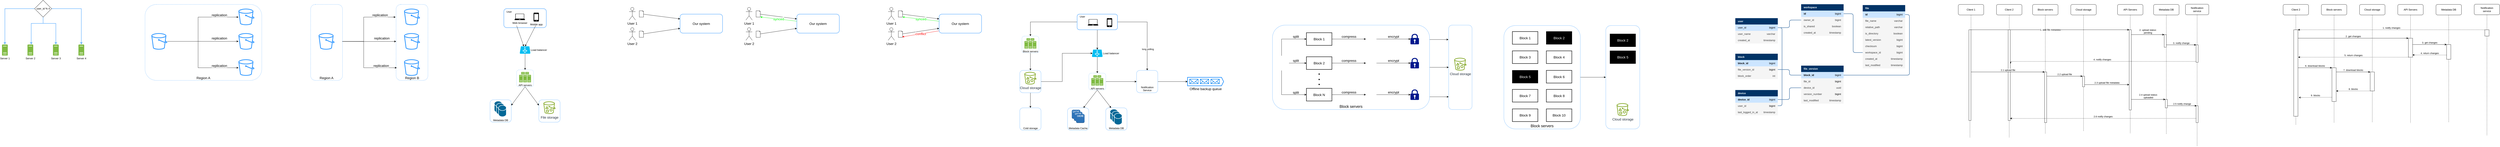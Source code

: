 <mxfile version="26.0.2">
  <diagram name="Page-1" id="DRFL2DdX7cvpsLH4rrUR">
    <mxGraphModel dx="1434" dy="802" grid="1" gridSize="10" guides="1" tooltips="1" connect="1" arrows="1" fold="1" page="1" pageScale="1" pageWidth="827" pageHeight="1169" math="0" shadow="0">
      <root>
        <mxCell id="0" />
        <mxCell id="1" parent="0" />
        <mxCell id="ksWrBTAWQY6iZA0-ARrs-1" style="edgeStyle=orthogonalEdgeStyle;rounded=0;orthogonalLoop=1;jettySize=auto;html=1;" edge="1" parent="1" source="ksWrBTAWQY6iZA0-ARrs-4" target="ksWrBTAWQY6iZA0-ARrs-129">
          <mxGeometry relative="1" as="geometry" />
        </mxCell>
        <mxCell id="ksWrBTAWQY6iZA0-ARrs-2" style="edgeStyle=orthogonalEdgeStyle;rounded=0;orthogonalLoop=1;jettySize=auto;html=1;exitX=1;exitY=0.171;exitDx=0;exitDy=0;entryX=-0.012;entryY=0.171;entryDx=0;entryDy=0;exitPerimeter=0;entryPerimeter=0;" edge="1" parent="1" source="ksWrBTAWQY6iZA0-ARrs-4" target="ksWrBTAWQY6iZA0-ARrs-129">
          <mxGeometry relative="1" as="geometry" />
        </mxCell>
        <mxCell id="ksWrBTAWQY6iZA0-ARrs-3" style="edgeStyle=orthogonalEdgeStyle;rounded=0;orthogonalLoop=1;jettySize=auto;html=1;exitX=1.001;exitY=0.849;exitDx=0;exitDy=0;entryX=0;entryY=0.849;entryDx=0;entryDy=0;exitPerimeter=0;entryPerimeter=0;" edge="1" parent="1" source="ksWrBTAWQY6iZA0-ARrs-4" target="ksWrBTAWQY6iZA0-ARrs-129">
          <mxGeometry relative="1" as="geometry" />
        </mxCell>
        <mxCell id="ksWrBTAWQY6iZA0-ARrs-4" value="Block servers" style="rounded=1;whiteSpace=wrap;html=1;strokeColor=#66B2FF;verticalAlign=bottom;fontSize=18;" vertex="1" parent="1">
          <mxGeometry x="6270" y="178" width="740" height="400" as="geometry" />
        </mxCell>
        <mxCell id="ksWrBTAWQY6iZA0-ARrs-5" value="" style="rounded=1;whiteSpace=wrap;html=1;verticalAlign=bottom;strokeColor=#66B2FF;" vertex="1" parent="1">
          <mxGeometry x="5080" y="570" width="100" height="106" as="geometry" />
        </mxCell>
        <mxCell id="ksWrBTAWQY6iZA0-ARrs-6" value="" style="rounded=1;whiteSpace=wrap;html=1;verticalAlign=bottom;strokeColor=#66B2FF;" vertex="1" parent="1">
          <mxGeometry x="2815" y="532" width="100" height="106" as="geometry" />
        </mxCell>
        <mxCell id="ksWrBTAWQY6iZA0-ARrs-7" value="Metadata DB" style="rounded=1;whiteSpace=wrap;html=1;verticalAlign=bottom;strokeColor=#66B2FF;" vertex="1" parent="1">
          <mxGeometry x="2585" y="532" width="100" height="106" as="geometry" />
        </mxCell>
        <mxCell id="ksWrBTAWQY6iZA0-ARrs-8" style="rounded=0;orthogonalLoop=1;jettySize=auto;html=1;exitX=0.5;exitY=1;exitDx=0;exitDy=0;entryX=1;entryY=0.25;entryDx=0;entryDy=0;" edge="1" parent="1" source="ksWrBTAWQY6iZA0-ARrs-10" target="ksWrBTAWQY6iZA0-ARrs-7">
          <mxGeometry relative="1" as="geometry">
            <mxPoint x="2755" y="470" as="sourcePoint" />
          </mxGeometry>
        </mxCell>
        <mxCell id="ksWrBTAWQY6iZA0-ARrs-9" style="edgeStyle=none;shape=connector;rounded=0;orthogonalLoop=1;jettySize=auto;html=1;entryX=0;entryY=0.25;entryDx=0;entryDy=0;strokeColor=default;align=center;verticalAlign=middle;fontFamily=Helvetica;fontSize=11;fontColor=default;labelBackgroundColor=default;endArrow=classic;exitX=0.5;exitY=1;exitDx=0;exitDy=0;" edge="1" parent="1" source="ksWrBTAWQY6iZA0-ARrs-10" target="ksWrBTAWQY6iZA0-ARrs-6">
          <mxGeometry relative="1" as="geometry">
            <mxPoint x="2755" y="470" as="sourcePoint" />
          </mxGeometry>
        </mxCell>
        <mxCell id="ksWrBTAWQY6iZA0-ARrs-10" value="" style="rounded=1;whiteSpace=wrap;html=1;dashed=1;strokeColor=#66B2FF;" vertex="1" parent="1">
          <mxGeometry x="2710" y="390" width="80" height="80" as="geometry" />
        </mxCell>
        <mxCell id="ksWrBTAWQY6iZA0-ARrs-11" value="User" style="rounded=1;whiteSpace=wrap;html=1;strokeColor=#66B2FF;strokeWidth=2;labelPosition=center;verticalLabelPosition=middle;align=center;verticalAlign=middle;spacingBottom=60;spacingRight=150;" vertex="1" parent="1">
          <mxGeometry x="2650" y="100" width="200" height="90" as="geometry" />
        </mxCell>
        <mxCell id="ksWrBTAWQY6iZA0-ARrs-12" value="" style="rounded=0;orthogonalLoop=1;jettySize=auto;html=1;exitX=0.3;exitY=0.889;exitDx=0;exitDy=0;exitPerimeter=0;" edge="1" parent="1" source="ksWrBTAWQY6iZA0-ARrs-11" target="ksWrBTAWQY6iZA0-ARrs-42">
          <mxGeometry relative="1" as="geometry">
            <mxPoint x="2700" y="60" as="sourcePoint" />
          </mxGeometry>
        </mxCell>
        <mxCell id="ksWrBTAWQY6iZA0-ARrs-13" value="Region B" style="rounded=1;whiteSpace=wrap;html=1;dashed=1;fillColor=default;strokeColor=#3399FF;verticalAlign=bottom;fontSize=16;fontStyle=0" vertex="1" parent="1">
          <mxGeometry x="2142.5" y="80" width="150" height="360" as="geometry" />
        </mxCell>
        <mxCell id="ksWrBTAWQY6iZA0-ARrs-14" value="Server 1" style="sketch=0;pointerEvents=1;shadow=0;dashed=0;html=1;strokeColor=none;labelPosition=center;verticalLabelPosition=bottom;verticalAlign=top;outlineConnect=0;align=center;shape=mxgraph.office.servers.server_generic;fillColor=#7FBA42;" vertex="1" parent="1">
          <mxGeometry x="286.5" y="270" width="27" height="52" as="geometry" />
        </mxCell>
        <mxCell id="ksWrBTAWQY6iZA0-ARrs-15" style="edgeStyle=orthogonalEdgeStyle;rounded=0;orthogonalLoop=1;jettySize=auto;html=1;strokeColor=#66B2FF;strokeWidth=2;" edge="1" parent="1" source="ksWrBTAWQY6iZA0-ARrs-19" target="ksWrBTAWQY6iZA0-ARrs-14">
          <mxGeometry relative="1" as="geometry" />
        </mxCell>
        <mxCell id="ksWrBTAWQY6iZA0-ARrs-16" style="edgeStyle=orthogonalEdgeStyle;rounded=0;orthogonalLoop=1;jettySize=auto;html=1;strokeColor=#66B2FF;strokeWidth=2;" edge="1" parent="1" source="ksWrBTAWQY6iZA0-ARrs-19" target="ksWrBTAWQY6iZA0-ARrs-20">
          <mxGeometry relative="1" as="geometry">
            <Array as="points">
              <mxPoint x="480" y="170" />
              <mxPoint x="424" y="170" />
            </Array>
          </mxGeometry>
        </mxCell>
        <mxCell id="ksWrBTAWQY6iZA0-ARrs-17" style="edgeStyle=orthogonalEdgeStyle;rounded=0;orthogonalLoop=1;jettySize=auto;html=1;exitX=0.5;exitY=1;exitDx=0;exitDy=0;strokeColor=#66B2FF;strokeWidth=2;" edge="1" parent="1" source="ksWrBTAWQY6iZA0-ARrs-19" target="ksWrBTAWQY6iZA0-ARrs-21">
          <mxGeometry relative="1" as="geometry">
            <Array as="points">
              <mxPoint x="480" y="170" />
              <mxPoint x="540" y="170" />
            </Array>
          </mxGeometry>
        </mxCell>
        <mxCell id="ksWrBTAWQY6iZA0-ARrs-18" style="edgeStyle=orthogonalEdgeStyle;rounded=0;orthogonalLoop=1;jettySize=auto;html=1;strokeColor=#66B2FF;strokeWidth=2;" edge="1" parent="1" source="ksWrBTAWQY6iZA0-ARrs-19" target="ksWrBTAWQY6iZA0-ARrs-22">
          <mxGeometry relative="1" as="geometry" />
        </mxCell>
        <mxCell id="ksWrBTAWQY6iZA0-ARrs-19" value="user_id % 4" style="rhombus;whiteSpace=wrap;html=1;" vertex="1" parent="1">
          <mxGeometry x="440" y="60" width="80" height="80" as="geometry" />
        </mxCell>
        <mxCell id="ksWrBTAWQY6iZA0-ARrs-20" value="Server 2" style="sketch=0;pointerEvents=1;shadow=0;dashed=0;html=1;strokeColor=none;labelPosition=center;verticalLabelPosition=bottom;verticalAlign=top;outlineConnect=0;align=center;shape=mxgraph.office.servers.server_generic;fillColor=#7FBA42;" vertex="1" parent="1">
          <mxGeometry x="406.5" y="270" width="27" height="52" as="geometry" />
        </mxCell>
        <mxCell id="ksWrBTAWQY6iZA0-ARrs-21" value="Server 3" style="sketch=0;pointerEvents=1;shadow=0;dashed=0;html=1;strokeColor=none;labelPosition=center;verticalLabelPosition=bottom;verticalAlign=top;outlineConnect=0;align=center;shape=mxgraph.office.servers.server_generic;fillColor=#7FBA42;" vertex="1" parent="1">
          <mxGeometry x="526.5" y="270" width="27" height="52" as="geometry" />
        </mxCell>
        <mxCell id="ksWrBTAWQY6iZA0-ARrs-22" value="Server 4" style="sketch=0;pointerEvents=1;shadow=0;dashed=0;html=1;strokeColor=none;labelPosition=center;verticalLabelPosition=bottom;verticalAlign=top;outlineConnect=0;align=center;shape=mxgraph.office.servers.server_generic;fillColor=#7FBA42;" vertex="1" parent="1">
          <mxGeometry x="646.5" y="270" width="27" height="52" as="geometry" />
        </mxCell>
        <mxCell id="ksWrBTAWQY6iZA0-ARrs-23" value="Region A" style="rounded=1;whiteSpace=wrap;html=1;dashed=1;fillColor=default;strokeColor=#3399FF;verticalAlign=bottom;fontSize=16;fontStyle=0" vertex="1" parent="1">
          <mxGeometry x="960" y="80" width="550" height="360" as="geometry" />
        </mxCell>
        <mxCell id="ksWrBTAWQY6iZA0-ARrs-24" value="replication" style="edgeStyle=orthogonalEdgeStyle;rounded=0;orthogonalLoop=1;jettySize=auto;html=1;fontSize=16;verticalAlign=middle;" edge="1" parent="1" source="ksWrBTAWQY6iZA0-ARrs-27" target="ksWrBTAWQY6iZA0-ARrs-28">
          <mxGeometry x="0.463" y="15" relative="1" as="geometry">
            <mxPoint as="offset" />
          </mxGeometry>
        </mxCell>
        <mxCell id="ksWrBTAWQY6iZA0-ARrs-25" value="replication" style="edgeStyle=orthogonalEdgeStyle;rounded=0;orthogonalLoop=1;jettySize=auto;html=1;verticalAlign=middle;fontSize=16;" edge="1" parent="1" source="ksWrBTAWQY6iZA0-ARrs-27" target="ksWrBTAWQY6iZA0-ARrs-29">
          <mxGeometry x="0.6" y="10" relative="1" as="geometry">
            <Array as="points">
              <mxPoint x="1210" y="255" />
              <mxPoint x="1210" y="140" />
            </Array>
            <mxPoint as="offset" />
          </mxGeometry>
        </mxCell>
        <mxCell id="ksWrBTAWQY6iZA0-ARrs-26" value="replication" style="edgeStyle=orthogonalEdgeStyle;rounded=0;orthogonalLoop=1;jettySize=auto;html=1;verticalAlign=middle;fontSize=16;" edge="1" parent="1" source="ksWrBTAWQY6iZA0-ARrs-27" target="ksWrBTAWQY6iZA0-ARrs-30">
          <mxGeometry x="0.609" y="10" relative="1" as="geometry">
            <Array as="points">
              <mxPoint x="1210" y="255" />
              <mxPoint x="1210" y="380" />
            </Array>
            <mxPoint as="offset" />
          </mxGeometry>
        </mxCell>
        <mxCell id="ksWrBTAWQY6iZA0-ARrs-27" value="" style="sketch=0;outlineConnect=0;fontColor=#232F3E;gradientColor=none;fillColor=#3399FF;strokeColor=none;dashed=0;verticalLabelPosition=bottom;verticalAlign=top;align=center;html=1;fontSize=12;fontStyle=0;aspect=fixed;pointerEvents=1;shape=mxgraph.aws4.bucket;" vertex="1" parent="1">
          <mxGeometry x="990" y="216" width="75" height="78" as="geometry" />
        </mxCell>
        <mxCell id="ksWrBTAWQY6iZA0-ARrs-28" value="" style="sketch=0;outlineConnect=0;fontColor=#232F3E;gradientColor=none;fillColor=#3399FF;strokeColor=none;dashed=0;verticalLabelPosition=bottom;verticalAlign=top;align=center;html=1;fontSize=12;fontStyle=0;aspect=fixed;pointerEvents=1;shape=mxgraph.aws4.bucket;" vertex="1" parent="1">
          <mxGeometry x="1400" y="216" width="75" height="78" as="geometry" />
        </mxCell>
        <mxCell id="ksWrBTAWQY6iZA0-ARrs-29" value="" style="sketch=0;outlineConnect=0;fontColor=#232F3E;gradientColor=none;fillColor=#3399FF;strokeColor=none;dashed=0;verticalLabelPosition=bottom;verticalAlign=top;align=center;html=1;fontSize=12;fontStyle=0;aspect=fixed;pointerEvents=1;shape=mxgraph.aws4.bucket;" vertex="1" parent="1">
          <mxGeometry x="1400" y="100" width="75" height="78" as="geometry" />
        </mxCell>
        <mxCell id="ksWrBTAWQY6iZA0-ARrs-30" value="" style="sketch=0;outlineConnect=0;fontColor=#232F3E;gradientColor=none;fillColor=#3399FF;strokeColor=none;dashed=0;verticalLabelPosition=bottom;verticalAlign=top;align=center;html=1;fontSize=12;fontStyle=0;aspect=fixed;pointerEvents=1;shape=mxgraph.aws4.bucket;" vertex="1" parent="1">
          <mxGeometry x="1400" y="340" width="75" height="78" as="geometry" />
        </mxCell>
        <mxCell id="ksWrBTAWQY6iZA0-ARrs-31" value="Region A" style="rounded=1;whiteSpace=wrap;html=1;dashed=1;fillColor=default;strokeColor=#3399FF;verticalAlign=bottom;fontSize=16;fontStyle=0" vertex="1" parent="1">
          <mxGeometry x="1740" y="80" width="150" height="360" as="geometry" />
        </mxCell>
        <mxCell id="ksWrBTAWQY6iZA0-ARrs-32" value="replication" style="edgeStyle=orthogonalEdgeStyle;rounded=0;orthogonalLoop=1;jettySize=auto;html=1;fontSize=16;verticalAlign=middle;exitX=0.993;exitY=0.488;exitDx=0;exitDy=0;exitPerimeter=0;entryX=0.001;entryY=0.487;entryDx=0;entryDy=0;entryPerimeter=0;" edge="1" parent="1" source="ksWrBTAWQY6iZA0-ARrs-31" target="ksWrBTAWQY6iZA0-ARrs-13">
          <mxGeometry x="0.463" y="15" relative="1" as="geometry">
            <mxPoint as="offset" />
          </mxGeometry>
        </mxCell>
        <mxCell id="ksWrBTAWQY6iZA0-ARrs-33" value="replication" style="edgeStyle=orthogonalEdgeStyle;rounded=0;orthogonalLoop=1;jettySize=auto;html=1;verticalAlign=middle;fontSize=16;" edge="1" parent="1" source="ksWrBTAWQY6iZA0-ARrs-31">
          <mxGeometry x="0.6" y="10" relative="1" as="geometry">
            <Array as="points">
              <mxPoint x="1990" y="255" />
              <mxPoint x="1990" y="140" />
            </Array>
            <mxPoint as="offset" />
            <mxPoint x="2140" y="140" as="targetPoint" />
          </mxGeometry>
        </mxCell>
        <mxCell id="ksWrBTAWQY6iZA0-ARrs-34" value="replication" style="edgeStyle=orthogonalEdgeStyle;rounded=0;orthogonalLoop=1;jettySize=auto;html=1;verticalAlign=middle;fontSize=16;entryX=0.02;entryY=0.836;entryDx=0;entryDy=0;entryPerimeter=0;" edge="1" parent="1" target="ksWrBTAWQY6iZA0-ARrs-13">
          <mxGeometry x="0.609" y="10" relative="1" as="geometry">
            <Array as="points">
              <mxPoint x="1990" y="255" />
              <mxPoint x="1990" y="380" />
              <mxPoint x="2145" y="380" />
            </Array>
            <mxPoint as="offset" />
            <mxPoint x="1890" y="255" as="sourcePoint" />
            <mxPoint x="2140" y="380" as="targetPoint" />
          </mxGeometry>
        </mxCell>
        <mxCell id="ksWrBTAWQY6iZA0-ARrs-35" value="" style="sketch=0;outlineConnect=0;fontColor=#232F3E;gradientColor=none;fillColor=#3399FF;strokeColor=none;dashed=0;verticalLabelPosition=bottom;verticalAlign=top;align=center;html=1;fontSize=12;fontStyle=0;aspect=fixed;pointerEvents=1;shape=mxgraph.aws4.bucket;" vertex="1" parent="1">
          <mxGeometry x="1777.5" y="216" width="75" height="78" as="geometry" />
        </mxCell>
        <mxCell id="ksWrBTAWQY6iZA0-ARrs-36" value="" style="sketch=0;outlineConnect=0;fontColor=#232F3E;gradientColor=none;fillColor=#3399FF;strokeColor=none;dashed=0;verticalLabelPosition=bottom;verticalAlign=top;align=center;html=1;fontSize=12;fontStyle=0;aspect=fixed;pointerEvents=1;shape=mxgraph.aws4.bucket;" vertex="1" parent="1">
          <mxGeometry x="2180" y="216" width="75" height="78" as="geometry" />
        </mxCell>
        <mxCell id="ksWrBTAWQY6iZA0-ARrs-37" value="" style="sketch=0;outlineConnect=0;fontColor=#232F3E;gradientColor=none;fillColor=#3399FF;strokeColor=none;dashed=0;verticalLabelPosition=bottom;verticalAlign=top;align=center;html=1;fontSize=12;fontStyle=0;aspect=fixed;pointerEvents=1;shape=mxgraph.aws4.bucket;" vertex="1" parent="1">
          <mxGeometry x="2180" y="100" width="75" height="78" as="geometry" />
        </mxCell>
        <mxCell id="ksWrBTAWQY6iZA0-ARrs-38" value="" style="sketch=0;outlineConnect=0;fontColor=#232F3E;gradientColor=none;fillColor=#3399FF;strokeColor=none;dashed=0;verticalLabelPosition=bottom;verticalAlign=top;align=center;html=1;fontSize=12;fontStyle=0;aspect=fixed;pointerEvents=1;shape=mxgraph.aws4.bucket;" vertex="1" parent="1">
          <mxGeometry x="2180" y="340" width="75" height="78" as="geometry" />
        </mxCell>
        <mxCell id="ksWrBTAWQY6iZA0-ARrs-39" value="Web browser" style="sketch=0;aspect=fixed;pointerEvents=1;shadow=0;dashed=0;html=1;strokeColor=none;labelPosition=center;verticalLabelPosition=bottom;verticalAlign=top;align=center;fillColor=#000000;shape=mxgraph.azure.laptop" vertex="1" parent="1">
          <mxGeometry x="2700" y="124" width="50" height="30" as="geometry" />
        </mxCell>
        <mxCell id="ksWrBTAWQY6iZA0-ARrs-40" value="Mobile app" style="sketch=0;pointerEvents=1;shadow=0;dashed=0;html=1;strokeColor=none;fillColor=#000000;labelPosition=center;verticalLabelPosition=bottom;verticalAlign=top;outlineConnect=0;align=center;shape=mxgraph.office.devices.cell_phone_iphone_standalone;" vertex="1" parent="1">
          <mxGeometry x="2790" y="119" width="25" height="42" as="geometry" />
        </mxCell>
        <mxCell id="ksWrBTAWQY6iZA0-ARrs-41" value="" style="edgeStyle=orthogonalEdgeStyle;rounded=0;orthogonalLoop=1;jettySize=auto;html=1;" edge="1" parent="1" source="ksWrBTAWQY6iZA0-ARrs-42">
          <mxGeometry relative="1" as="geometry">
            <mxPoint x="2750" y="390" as="targetPoint" />
          </mxGeometry>
        </mxCell>
        <mxCell id="ksWrBTAWQY6iZA0-ARrs-42" value="Load balancer" style="verticalLabelPosition=middle;html=1;verticalAlign=middle;align=left;strokeColor=none;fillColor=#00BEF2;shape=mxgraph.azure.azure_load_balancer;labelPosition=right;" vertex="1" parent="1">
          <mxGeometry x="2725" y="278.5" width="50" height="35" as="geometry" />
        </mxCell>
        <mxCell id="ksWrBTAWQY6iZA0-ARrs-43" style="rounded=0;orthogonalLoop=1;jettySize=auto;html=1;entryX=0.5;entryY=0;entryDx=0;entryDy=0;entryPerimeter=0;exitX=0.75;exitY=0.889;exitDx=0;exitDy=0;exitPerimeter=0;" edge="1" parent="1" source="ksWrBTAWQY6iZA0-ARrs-11" target="ksWrBTAWQY6iZA0-ARrs-42">
          <mxGeometry relative="1" as="geometry" />
        </mxCell>
        <mxCell id="ksWrBTAWQY6iZA0-ARrs-44" value="API servers" style="sketch=0;pointerEvents=1;shadow=0;dashed=0;html=1;strokeColor=none;fillColor=#505050;labelPosition=center;verticalLabelPosition=bottom;verticalAlign=top;outlineConnect=0;align=center;shape=mxgraph.office.servers.server_farm;fillColor=#7FBA42;" vertex="1" parent="1">
          <mxGeometry x="2722" y="400" width="56" height="49" as="geometry" />
        </mxCell>
        <mxCell id="ksWrBTAWQY6iZA0-ARrs-45" value="" style="shape=mxgraph.cisco.storage.relational_database;html=1;pointerEvents=1;dashed=0;fillColor=#036897;strokeColor=#ffffff;strokeWidth=2;verticalLabelPosition=bottom;verticalAlign=top;align=center;outlineConnect=0;" vertex="1" parent="1">
          <mxGeometry x="2605.0" y="538" width="36.5" height="54" as="geometry" />
        </mxCell>
        <mxCell id="ksWrBTAWQY6iZA0-ARrs-46" value="" style="shape=mxgraph.cisco.storage.relational_database;html=1;pointerEvents=1;dashed=0;fillColor=#036897;strokeColor=#ffffff;strokeWidth=2;verticalLabelPosition=bottom;verticalAlign=top;align=center;outlineConnect=0;" vertex="1" parent="1">
          <mxGeometry x="2615.0" y="548" width="36.5" height="54" as="geometry" />
        </mxCell>
        <mxCell id="ksWrBTAWQY6iZA0-ARrs-47" value="" style="shape=mxgraph.cisco.storage.relational_database;html=1;pointerEvents=1;dashed=0;fillColor=#036897;strokeColor=#ffffff;strokeWidth=2;verticalLabelPosition=bottom;verticalAlign=top;align=center;outlineConnect=0;" vertex="1" parent="1">
          <mxGeometry x="2625.0" y="558" width="36.5" height="54" as="geometry" />
        </mxCell>
        <mxCell id="ksWrBTAWQY6iZA0-ARrs-48" value="File storage" style="sketch=0;outlineConnect=0;fontColor=#232F3E;gradientColor=none;fillColor=#7AA116;strokeColor=none;dashed=0;verticalLabelPosition=bottom;verticalAlign=top;align=center;html=1;fontSize=16;fontStyle=0;aspect=fixed;pointerEvents=1;shape=mxgraph.aws4.bucket_with_objects;" vertex="1" parent="1">
          <mxGeometry x="2836.64" y="539.5" width="56.73" height="59" as="geometry" />
        </mxCell>
        <mxCell id="ksWrBTAWQY6iZA0-ARrs-49" value="User 1" style="shape=umlActor;verticalLabelPosition=bottom;verticalAlign=top;html=1;outlineConnect=0;fontFamily=Helvetica;fontSize=16;fontColor=default;labelBackgroundColor=default;" vertex="1" parent="1">
          <mxGeometry x="3240" y="94" width="30" height="60" as="geometry" />
        </mxCell>
        <mxCell id="ksWrBTAWQY6iZA0-ARrs-50" style="edgeStyle=none;shape=connector;rounded=0;orthogonalLoop=1;jettySize=auto;html=1;entryX=0;entryY=0.25;entryDx=0;entryDy=0;strokeColor=default;align=center;verticalAlign=middle;fontFamily=Helvetica;fontSize=11;fontColor=default;labelBackgroundColor=default;endArrow=classic;" edge="1" parent="1" source="ksWrBTAWQY6iZA0-ARrs-51" target="ksWrBTAWQY6iZA0-ARrs-55">
          <mxGeometry relative="1" as="geometry" />
        </mxCell>
        <mxCell id="ksWrBTAWQY6iZA0-ARrs-51" value="" style="whiteSpace=wrap;html=1;shape=mxgraph.basic.document;fontFamily=Helvetica;fontSize=11;fontColor=default;labelBackgroundColor=default;" vertex="1" parent="1">
          <mxGeometry x="3288" y="110" width="20" height="30" as="geometry" />
        </mxCell>
        <mxCell id="ksWrBTAWQY6iZA0-ARrs-52" value="User 2" style="shape=umlActor;verticalLabelPosition=bottom;verticalAlign=top;html=1;outlineConnect=0;fontFamily=Helvetica;fontSize=16;fontColor=default;labelBackgroundColor=default;" vertex="1" parent="1">
          <mxGeometry x="3240" y="190" width="30" height="60" as="geometry" />
        </mxCell>
        <mxCell id="ksWrBTAWQY6iZA0-ARrs-53" style="edgeStyle=none;shape=connector;rounded=0;orthogonalLoop=1;jettySize=auto;html=1;entryX=0;entryY=0.75;entryDx=0;entryDy=0;strokeColor=default;align=center;verticalAlign=middle;fontFamily=Helvetica;fontSize=11;fontColor=default;labelBackgroundColor=default;endArrow=classic;" edge="1" parent="1" source="ksWrBTAWQY6iZA0-ARrs-54" target="ksWrBTAWQY6iZA0-ARrs-55">
          <mxGeometry relative="1" as="geometry" />
        </mxCell>
        <mxCell id="ksWrBTAWQY6iZA0-ARrs-54" value="" style="whiteSpace=wrap;html=1;shape=mxgraph.basic.document;fontFamily=Helvetica;fontSize=11;fontColor=default;labelBackgroundColor=default;" vertex="1" parent="1">
          <mxGeometry x="3288" y="206" width="20" height="30" as="geometry" />
        </mxCell>
        <mxCell id="ksWrBTAWQY6iZA0-ARrs-55" value="Our system" style="rounded=1;whiteSpace=wrap;html=1;strokeColor=#66B2FF;strokeWidth=2;labelPosition=center;verticalLabelPosition=middle;align=center;verticalAlign=middle;spacingBottom=0;spacingRight=0;fontSize=16;" vertex="1" parent="1">
          <mxGeometry x="3480" y="126" width="200" height="90" as="geometry" />
        </mxCell>
        <mxCell id="ksWrBTAWQY6iZA0-ARrs-56" value="User 1" style="shape=umlActor;verticalLabelPosition=bottom;verticalAlign=top;html=1;outlineConnect=0;fontFamily=Helvetica;fontSize=16;fontColor=default;labelBackgroundColor=default;" vertex="1" parent="1">
          <mxGeometry x="3790" y="94" width="30" height="60" as="geometry" />
        </mxCell>
        <mxCell id="ksWrBTAWQY6iZA0-ARrs-57" style="edgeStyle=none;shape=connector;rounded=0;orthogonalLoop=1;jettySize=auto;html=1;entryX=0;entryY=0.25;entryDx=0;entryDy=0;strokeColor=default;align=center;verticalAlign=middle;fontFamily=Helvetica;fontSize=11;fontColor=default;labelBackgroundColor=default;endArrow=classic;" edge="1" parent="1" source="ksWrBTAWQY6iZA0-ARrs-58" target="ksWrBTAWQY6iZA0-ARrs-62">
          <mxGeometry relative="1" as="geometry" />
        </mxCell>
        <mxCell id="ksWrBTAWQY6iZA0-ARrs-58" value="" style="whiteSpace=wrap;html=1;shape=mxgraph.basic.document;fontFamily=Helvetica;fontSize=11;fontColor=default;labelBackgroundColor=default;" vertex="1" parent="1">
          <mxGeometry x="3838" y="110" width="20" height="30" as="geometry" />
        </mxCell>
        <mxCell id="ksWrBTAWQY6iZA0-ARrs-59" value="User 2" style="shape=umlActor;verticalLabelPosition=bottom;verticalAlign=top;html=1;outlineConnect=0;fontFamily=Helvetica;fontSize=16;fontColor=default;labelBackgroundColor=default;" vertex="1" parent="1">
          <mxGeometry x="3790" y="190" width="30" height="60" as="geometry" />
        </mxCell>
        <mxCell id="ksWrBTAWQY6iZA0-ARrs-60" style="edgeStyle=none;shape=connector;rounded=0;orthogonalLoop=1;jettySize=auto;html=1;entryX=0;entryY=0.75;entryDx=0;entryDy=0;strokeColor=default;align=center;verticalAlign=middle;fontFamily=Helvetica;fontSize=11;fontColor=default;labelBackgroundColor=default;endArrow=classic;" edge="1" parent="1" source="ksWrBTAWQY6iZA0-ARrs-61" target="ksWrBTAWQY6iZA0-ARrs-62">
          <mxGeometry relative="1" as="geometry" />
        </mxCell>
        <mxCell id="ksWrBTAWQY6iZA0-ARrs-61" value="" style="whiteSpace=wrap;html=1;shape=mxgraph.basic.document;fontFamily=Helvetica;fontSize=11;fontColor=default;labelBackgroundColor=default;" vertex="1" parent="1">
          <mxGeometry x="3838" y="206" width="20" height="30" as="geometry" />
        </mxCell>
        <mxCell id="ksWrBTAWQY6iZA0-ARrs-62" value="Our system" style="rounded=1;whiteSpace=wrap;html=1;strokeColor=#66B2FF;strokeWidth=2;labelPosition=center;verticalLabelPosition=middle;align=center;verticalAlign=middle;spacingBottom=0;spacingRight=0;fontSize=16;" vertex="1" parent="1">
          <mxGeometry x="4030" y="126" width="200" height="90" as="geometry" />
        </mxCell>
        <mxCell id="ksWrBTAWQY6iZA0-ARrs-63" value="synced" style="edgeStyle=none;shape=connector;rounded=0;orthogonalLoop=1;jettySize=auto;html=1;entryX=1.017;entryY=0.983;entryDx=0;entryDy=0;entryPerimeter=0;strokeColor=#00FF00;align=center;verticalAlign=middle;fontFamily=Helvetica;fontSize=16;fontColor=#00FF00;labelBackgroundColor=default;endArrow=classic;strokeWidth=1;" edge="1" parent="1" source="ksWrBTAWQY6iZA0-ARrs-62" target="ksWrBTAWQY6iZA0-ARrs-58">
          <mxGeometry relative="1" as="geometry" />
        </mxCell>
        <mxCell id="ksWrBTAWQY6iZA0-ARrs-64" value="User 1" style="shape=umlActor;verticalLabelPosition=bottom;verticalAlign=top;html=1;outlineConnect=0;fontFamily=Helvetica;fontSize=16;fontColor=default;labelBackgroundColor=default;" vertex="1" parent="1">
          <mxGeometry x="4460" y="94" width="30" height="60" as="geometry" />
        </mxCell>
        <mxCell id="ksWrBTAWQY6iZA0-ARrs-65" style="edgeStyle=none;shape=connector;rounded=0;orthogonalLoop=1;jettySize=auto;html=1;entryX=0;entryY=0.25;entryDx=0;entryDy=0;strokeColor=default;align=center;verticalAlign=middle;fontFamily=Helvetica;fontSize=11;fontColor=default;labelBackgroundColor=default;endArrow=classic;" edge="1" parent="1" source="ksWrBTAWQY6iZA0-ARrs-66" target="ksWrBTAWQY6iZA0-ARrs-70">
          <mxGeometry relative="1" as="geometry" />
        </mxCell>
        <mxCell id="ksWrBTAWQY6iZA0-ARrs-66" value="" style="whiteSpace=wrap;html=1;shape=mxgraph.basic.document;fontFamily=Helvetica;fontSize=11;fontColor=default;labelBackgroundColor=default;" vertex="1" parent="1">
          <mxGeometry x="4508" y="110" width="20" height="30" as="geometry" />
        </mxCell>
        <mxCell id="ksWrBTAWQY6iZA0-ARrs-67" value="User 2" style="shape=umlActor;verticalLabelPosition=bottom;verticalAlign=top;html=1;outlineConnect=0;fontFamily=Helvetica;fontSize=16;fontColor=default;labelBackgroundColor=default;" vertex="1" parent="1">
          <mxGeometry x="4460" y="190" width="30" height="60" as="geometry" />
        </mxCell>
        <mxCell id="ksWrBTAWQY6iZA0-ARrs-68" style="edgeStyle=none;shape=connector;rounded=0;orthogonalLoop=1;jettySize=auto;html=1;entryX=0;entryY=0.75;entryDx=0;entryDy=0;strokeColor=default;align=center;verticalAlign=middle;fontFamily=Helvetica;fontSize=11;fontColor=default;labelBackgroundColor=default;endArrow=classic;" edge="1" parent="1" source="ksWrBTAWQY6iZA0-ARrs-69" target="ksWrBTAWQY6iZA0-ARrs-70">
          <mxGeometry relative="1" as="geometry" />
        </mxCell>
        <mxCell id="ksWrBTAWQY6iZA0-ARrs-69" value="" style="whiteSpace=wrap;html=1;shape=mxgraph.basic.document;fontFamily=Helvetica;fontSize=11;fontColor=default;labelBackgroundColor=default;" vertex="1" parent="1">
          <mxGeometry x="4508" y="206" width="20" height="30" as="geometry" />
        </mxCell>
        <mxCell id="ksWrBTAWQY6iZA0-ARrs-70" value="Our system" style="rounded=1;whiteSpace=wrap;html=1;strokeColor=#66B2FF;strokeWidth=2;labelPosition=center;verticalLabelPosition=middle;align=center;verticalAlign=middle;spacingBottom=0;spacingRight=0;fontSize=16;" vertex="1" parent="1">
          <mxGeometry x="4700" y="126" width="200" height="90" as="geometry" />
        </mxCell>
        <mxCell id="ksWrBTAWQY6iZA0-ARrs-71" value="synced" style="edgeStyle=none;shape=connector;rounded=0;orthogonalLoop=1;jettySize=auto;html=1;entryX=1.017;entryY=0.983;entryDx=0;entryDy=0;entryPerimeter=0;strokeColor=#00FF00;align=center;verticalAlign=middle;fontFamily=Helvetica;fontSize=16;fontColor=#00FF00;labelBackgroundColor=default;endArrow=classic;strokeWidth=1;" edge="1" parent="1" source="ksWrBTAWQY6iZA0-ARrs-70" target="ksWrBTAWQY6iZA0-ARrs-66">
          <mxGeometry relative="1" as="geometry" />
        </mxCell>
        <mxCell id="ksWrBTAWQY6iZA0-ARrs-72" value="conflict" style="edgeStyle=none;shape=connector;rounded=0;orthogonalLoop=1;jettySize=auto;html=1;entryX=0.933;entryY=0.922;entryDx=0;entryDy=0;entryPerimeter=0;strokeColor=#FF0000;align=center;verticalAlign=middle;fontFamily=Helvetica;fontSize=16;fontColor=#FF0000;labelBackgroundColor=default;endArrow=classic;exitX=-0.004;exitY=0.881;exitDx=0;exitDy=0;exitPerimeter=0;" edge="1" parent="1" source="ksWrBTAWQY6iZA0-ARrs-70" target="ksWrBTAWQY6iZA0-ARrs-69">
          <mxGeometry relative="1" as="geometry" />
        </mxCell>
        <mxCell id="ksWrBTAWQY6iZA0-ARrs-73" value="" style="edgeStyle=none;shape=connector;rounded=0;orthogonalLoop=1;jettySize=auto;html=1;strokeColor=default;align=center;verticalAlign=middle;fontFamily=Helvetica;fontSize=11;fontColor=default;labelBackgroundColor=default;endArrow=classic;" edge="1" parent="1" source="ksWrBTAWQY6iZA0-ARrs-77" target="ksWrBTAWQY6iZA0-ARrs-88">
          <mxGeometry relative="1" as="geometry" />
        </mxCell>
        <mxCell id="ksWrBTAWQY6iZA0-ARrs-74" style="edgeStyle=orthogonalEdgeStyle;rounded=0;orthogonalLoop=1;jettySize=auto;html=1;entryX=0.5;entryY=0;entryDx=0;entryDy=0;" edge="1" parent="1" source="ksWrBTAWQY6iZA0-ARrs-77" target="ksWrBTAWQY6iZA0-ARrs-99">
          <mxGeometry relative="1" as="geometry" />
        </mxCell>
        <mxCell id="ksWrBTAWQY6iZA0-ARrs-75" style="edgeStyle=orthogonalEdgeStyle;rounded=0;orthogonalLoop=1;jettySize=auto;html=1;entryX=0.5;entryY=0;entryDx=0;entryDy=0;fontSize=16;labelPosition=right;verticalLabelPosition=middle;align=left;verticalAlign=middle;" edge="1" parent="1" source="ksWrBTAWQY6iZA0-ARrs-77" target="ksWrBTAWQY6iZA0-ARrs-104">
          <mxGeometry relative="1" as="geometry" />
        </mxCell>
        <mxCell id="ksWrBTAWQY6iZA0-ARrs-76" value="long polling" style="edgeLabel;html=1;align=center;verticalAlign=middle;resizable=0;points=[];" vertex="1" connectable="0" parent="ksWrBTAWQY6iZA0-ARrs-75">
          <mxGeometry x="0.456" y="3" relative="1" as="geometry">
            <mxPoint as="offset" />
          </mxGeometry>
        </mxCell>
        <mxCell id="ksWrBTAWQY6iZA0-ARrs-77" value="User" style="rounded=1;whiteSpace=wrap;html=1;strokeColor=#66B2FF;strokeWidth=2;labelPosition=center;verticalLabelPosition=middle;align=center;verticalAlign=middle;spacingBottom=50;spacingRight=140;" vertex="1" parent="1">
          <mxGeometry x="5350" y="126" width="190" height="74" as="geometry" />
        </mxCell>
        <mxCell id="ksWrBTAWQY6iZA0-ARrs-78" value="" style="sketch=0;aspect=fixed;pointerEvents=1;shadow=0;dashed=0;html=1;strokeColor=none;labelPosition=center;verticalLabelPosition=bottom;verticalAlign=top;align=center;fillColor=#000000;shape=mxgraph.azure.laptop" vertex="1" parent="1">
          <mxGeometry x="5400" y="150" width="50" height="30" as="geometry" />
        </mxCell>
        <mxCell id="ksWrBTAWQY6iZA0-ARrs-79" value="" style="sketch=0;pointerEvents=1;shadow=0;dashed=0;html=1;strokeColor=none;fillColor=#000000;labelPosition=center;verticalLabelPosition=bottom;verticalAlign=top;outlineConnect=0;align=center;shape=mxgraph.office.devices.cell_phone_iphone_standalone;" vertex="1" parent="1">
          <mxGeometry x="5490" y="145" width="25" height="42" as="geometry" />
        </mxCell>
        <mxCell id="ksWrBTAWQY6iZA0-ARrs-80" style="edgeStyle=orthogonalEdgeStyle;rounded=0;orthogonalLoop=1;jettySize=auto;html=1;entryX=0.5;entryY=0;entryDx=0;entryDy=0;" edge="1" parent="1" source="ksWrBTAWQY6iZA0-ARrs-81" target="ksWrBTAWQY6iZA0-ARrs-5">
          <mxGeometry relative="1" as="geometry" />
        </mxCell>
        <mxCell id="ksWrBTAWQY6iZA0-ARrs-81" value="" style="rounded=1;whiteSpace=wrap;html=1;verticalAlign=bottom;strokeColor=#66B2FF;" vertex="1" parent="1">
          <mxGeometry x="5080" y="392.5" width="100" height="106" as="geometry" />
        </mxCell>
        <mxCell id="ksWrBTAWQY6iZA0-ARrs-82" value="Metadata DB" style="rounded=1;whiteSpace=wrap;html=1;verticalAlign=bottom;strokeColor=#66B2FF;" vertex="1" parent="1">
          <mxGeometry x="5485" y="570" width="100" height="106" as="geometry" />
        </mxCell>
        <mxCell id="ksWrBTAWQY6iZA0-ARrs-83" style="rounded=0;orthogonalLoop=1;jettySize=auto;html=1;exitX=0.5;exitY=1;exitDx=0;exitDy=0;entryX=0.75;entryY=0;entryDx=0;entryDy=0;" edge="1" parent="1" source="ksWrBTAWQY6iZA0-ARrs-86" target="ksWrBTAWQY6iZA0-ARrs-94">
          <mxGeometry relative="1" as="geometry">
            <mxPoint x="5450" y="485.5" as="sourcePoint" />
            <mxPoint x="5420" y="574" as="targetPoint" />
          </mxGeometry>
        </mxCell>
        <mxCell id="ksWrBTAWQY6iZA0-ARrs-84" style="edgeStyle=none;shape=connector;rounded=0;orthogonalLoop=1;jettySize=auto;html=1;strokeColor=default;align=center;verticalAlign=middle;fontFamily=Helvetica;fontSize=11;fontColor=default;labelBackgroundColor=default;endArrow=classic;exitX=0.5;exitY=1;exitDx=0;exitDy=0;entryX=0.25;entryY=0;entryDx=0;entryDy=0;" edge="1" parent="1" source="ksWrBTAWQY6iZA0-ARrs-86" target="ksWrBTAWQY6iZA0-ARrs-82">
          <mxGeometry relative="1" as="geometry">
            <mxPoint x="5450" y="485.5" as="sourcePoint" />
            <mxPoint x="5480" y="560" as="targetPoint" />
          </mxGeometry>
        </mxCell>
        <mxCell id="ksWrBTAWQY6iZA0-ARrs-85" style="edgeStyle=orthogonalEdgeStyle;rounded=0;orthogonalLoop=1;jettySize=auto;html=1;entryX=0;entryY=0.5;entryDx=0;entryDy=0;" edge="1" parent="1" source="ksWrBTAWQY6iZA0-ARrs-86" target="ksWrBTAWQY6iZA0-ARrs-104">
          <mxGeometry relative="1" as="geometry" />
        </mxCell>
        <mxCell id="ksWrBTAWQY6iZA0-ARrs-86" value="" style="rounded=1;whiteSpace=wrap;html=1;dashed=1;strokeColor=#66B2FF;" vertex="1" parent="1">
          <mxGeometry x="5405" y="405.5" width="80" height="80" as="geometry" />
        </mxCell>
        <mxCell id="ksWrBTAWQY6iZA0-ARrs-87" value="" style="edgeStyle=orthogonalEdgeStyle;rounded=0;orthogonalLoop=1;jettySize=auto;html=1;" edge="1" parent="1" source="ksWrBTAWQY6iZA0-ARrs-88">
          <mxGeometry relative="1" as="geometry">
            <mxPoint x="5445" y="405.5" as="targetPoint" />
          </mxGeometry>
        </mxCell>
        <mxCell id="ksWrBTAWQY6iZA0-ARrs-88" value="Load balancer" style="verticalLabelPosition=middle;html=1;verticalAlign=middle;align=left;strokeColor=none;fillColor=#00BEF2;shape=mxgraph.azure.azure_load_balancer;labelPosition=right;" vertex="1" parent="1">
          <mxGeometry x="5420" y="294" width="50" height="35" as="geometry" />
        </mxCell>
        <mxCell id="ksWrBTAWQY6iZA0-ARrs-89" value="API servers" style="sketch=0;pointerEvents=1;shadow=0;dashed=0;html=1;strokeColor=none;fillColor=#505050;labelPosition=center;verticalLabelPosition=bottom;verticalAlign=top;outlineConnect=0;align=center;shape=mxgraph.office.servers.server_farm;fillColor=#7FBA42;" vertex="1" parent="1">
          <mxGeometry x="5417" y="415.5" width="56" height="49" as="geometry" />
        </mxCell>
        <mxCell id="ksWrBTAWQY6iZA0-ARrs-90" value="" style="shape=mxgraph.cisco.storage.relational_database;html=1;pointerEvents=1;dashed=0;fillColor=#036897;strokeColor=#ffffff;strokeWidth=2;verticalLabelPosition=bottom;verticalAlign=top;align=center;outlineConnect=0;" vertex="1" parent="1">
          <mxGeometry x="5505.0" y="576" width="36.5" height="54" as="geometry" />
        </mxCell>
        <mxCell id="ksWrBTAWQY6iZA0-ARrs-91" value="" style="shape=mxgraph.cisco.storage.relational_database;html=1;pointerEvents=1;dashed=0;fillColor=#036897;strokeColor=#ffffff;strokeWidth=2;verticalLabelPosition=bottom;verticalAlign=top;align=center;outlineConnect=0;" vertex="1" parent="1">
          <mxGeometry x="5515.0" y="586" width="36.5" height="54" as="geometry" />
        </mxCell>
        <mxCell id="ksWrBTAWQY6iZA0-ARrs-92" value="" style="shape=mxgraph.cisco.storage.relational_database;html=1;pointerEvents=1;dashed=0;fillColor=#036897;strokeColor=#ffffff;strokeWidth=2;verticalLabelPosition=bottom;verticalAlign=top;align=center;outlineConnect=0;" vertex="1" parent="1">
          <mxGeometry x="5525.0" y="596" width="36.5" height="54" as="geometry" />
        </mxCell>
        <mxCell id="ksWrBTAWQY6iZA0-ARrs-93" value="Cloud storage" style="sketch=0;outlineConnect=0;fontColor=#232F3E;gradientColor=none;fillColor=#7AA116;strokeColor=none;dashed=0;verticalLabelPosition=bottom;verticalAlign=top;align=center;html=1;fontSize=16;fontStyle=0;aspect=fixed;pointerEvents=1;shape=mxgraph.aws4.bucket_with_objects;" vertex="1" parent="1">
          <mxGeometry x="5101.64" y="400" width="56.73" height="59" as="geometry" />
        </mxCell>
        <mxCell id="ksWrBTAWQY6iZA0-ARrs-94" value="Metadata Cache" style="rounded=1;whiteSpace=wrap;html=1;verticalAlign=bottom;strokeColor=#66B2FF;" vertex="1" parent="1">
          <mxGeometry x="5305" y="570" width="100" height="106" as="geometry" />
        </mxCell>
        <mxCell id="ksWrBTAWQY6iZA0-ARrs-95" value="" style="outlineConnect=0;dashed=0;verticalLabelPosition=bottom;verticalAlign=top;align=center;html=1;shape=mxgraph.aws3.cache_node;fillColor=#2E73B8;gradientColor=none;" vertex="1" parent="1">
          <mxGeometry x="5325" y="579" width="40" height="42.5" as="geometry" />
        </mxCell>
        <mxCell id="ksWrBTAWQY6iZA0-ARrs-96" value="" style="outlineConnect=0;dashed=0;verticalLabelPosition=bottom;verticalAlign=top;align=center;html=1;shape=mxgraph.aws3.cache_node;fillColor=#2E73B8;gradientColor=none;" vertex="1" parent="1">
          <mxGeometry x="5335" y="589" width="40" height="42.5" as="geometry" />
        </mxCell>
        <mxCell id="ksWrBTAWQY6iZA0-ARrs-97" value="" style="outlineConnect=0;dashed=0;verticalLabelPosition=bottom;verticalAlign=top;align=center;html=1;shape=mxgraph.aws3.cache_node;fillColor=#2E73B8;gradientColor=none;" vertex="1" parent="1">
          <mxGeometry x="5345" y="599" width="40" height="42.5" as="geometry" />
        </mxCell>
        <mxCell id="ksWrBTAWQY6iZA0-ARrs-98" style="edgeStyle=orthogonalEdgeStyle;rounded=0;orthogonalLoop=1;jettySize=auto;html=1;entryX=0.5;entryY=0;entryDx=0;entryDy=0;" edge="1" parent="1" source="ksWrBTAWQY6iZA0-ARrs-99" target="ksWrBTAWQY6iZA0-ARrs-81">
          <mxGeometry relative="1" as="geometry" />
        </mxCell>
        <mxCell id="ksWrBTAWQY6iZA0-ARrs-99" value="" style="rounded=1;whiteSpace=wrap;html=1;dashed=1;strokeColor=#66B2FF;" vertex="1" parent="1">
          <mxGeometry x="5090" y="230" width="80" height="80" as="geometry" />
        </mxCell>
        <mxCell id="ksWrBTAWQY6iZA0-ARrs-100" value="Block servers" style="sketch=0;pointerEvents=1;shadow=0;dashed=0;html=1;strokeColor=none;fillColor=#505050;labelPosition=center;verticalLabelPosition=bottom;verticalAlign=top;outlineConnect=0;align=center;shape=mxgraph.office.servers.server_farm;fillColor=#7FBA42;" vertex="1" parent="1">
          <mxGeometry x="5102" y="240" width="56" height="49" as="geometry" />
        </mxCell>
        <mxCell id="ksWrBTAWQY6iZA0-ARrs-101" style="edgeStyle=orthogonalEdgeStyle;rounded=0;orthogonalLoop=1;jettySize=auto;html=1;entryX=0.05;entryY=0.5;entryDx=0;entryDy=0;entryPerimeter=0;" edge="1" parent="1" source="ksWrBTAWQY6iZA0-ARrs-81" target="ksWrBTAWQY6iZA0-ARrs-88">
          <mxGeometry relative="1" as="geometry">
            <Array as="points">
              <mxPoint x="5280" y="446" />
              <mxPoint x="5280" y="312" />
            </Array>
          </mxGeometry>
        </mxCell>
        <mxCell id="ksWrBTAWQY6iZA0-ARrs-102" value="Cold storage" style="shape=image;html=1;verticalAlign=top;verticalLabelPosition=bottom;labelBackgroundColor=#ffffff;imageAspect=0;aspect=fixed;image=https://cdn1.iconfinder.com/data/icons/line-christmas-icons/75/_snowflake-128.png" vertex="1" parent="1">
          <mxGeometry x="5093" y="579" width="74" height="74" as="geometry" />
        </mxCell>
        <mxCell id="ksWrBTAWQY6iZA0-ARrs-103" style="edgeStyle=orthogonalEdgeStyle;rounded=0;orthogonalLoop=1;jettySize=auto;html=1;" edge="1" parent="1" source="ksWrBTAWQY6iZA0-ARrs-104" target="ksWrBTAWQY6iZA0-ARrs-106">
          <mxGeometry relative="1" as="geometry" />
        </mxCell>
        <mxCell id="ksWrBTAWQY6iZA0-ARrs-104" value="" style="rounded=1;whiteSpace=wrap;html=1;verticalAlign=bottom;strokeColor=#66B2FF;" vertex="1" parent="1">
          <mxGeometry x="5630" y="392.5" width="100" height="106" as="geometry" />
        </mxCell>
        <mxCell id="ksWrBTAWQY6iZA0-ARrs-105" value="Notification&lt;div&gt;Service&lt;/div&gt;" style="shape=image;html=1;verticalAlign=top;verticalLabelPosition=bottom;labelBackgroundColor=#ffffff;imageAspect=0;aspect=fixed;image=https://cdn2.iconfinder.com/data/icons/boxicons-solid-vol-1/24/bxs-bell-ring-128.png" vertex="1" parent="1">
          <mxGeometry x="5650" y="399" width="60" height="60" as="geometry" />
        </mxCell>
        <mxCell id="ksWrBTAWQY6iZA0-ARrs-106" value="Offline backup queue" style="html=1;shadow=0;dashed=0;align=center;verticalAlign=top;shape=mxgraph.arrows2.arrow;dy=0;dx=10;notch=0;strokeWidth=3;strokeColor=#3399FF;labelPosition=center;verticalLabelPosition=bottom;fontSize=16;spacing=0;" vertex="1" parent="1">
          <mxGeometry x="5870" y="425.5" width="170" height="40" as="geometry" />
        </mxCell>
        <mxCell id="ksWrBTAWQY6iZA0-ARrs-107" value="" style="html=1;verticalLabelPosition=bottom;align=center;labelBackgroundColor=#ffffff;verticalAlign=top;strokeWidth=2;strokeColor=#0080F0;shadow=0;dashed=0;shape=mxgraph.ios7.icons.mail;" vertex="1" parent="1">
          <mxGeometry x="5880" y="434" width="40" height="21.5" as="geometry" />
        </mxCell>
        <mxCell id="ksWrBTAWQY6iZA0-ARrs-108" value="" style="html=1;verticalLabelPosition=bottom;align=center;labelBackgroundColor=#ffffff;verticalAlign=top;strokeWidth=2;strokeColor=#0080F0;shadow=0;dashed=0;shape=mxgraph.ios7.icons.mail;" vertex="1" parent="1">
          <mxGeometry x="5980" y="434" width="40" height="21.5" as="geometry" />
        </mxCell>
        <mxCell id="ksWrBTAWQY6iZA0-ARrs-109" value="" style="html=1;verticalLabelPosition=bottom;align=center;labelBackgroundColor=#ffffff;verticalAlign=top;strokeWidth=2;strokeColor=#0080F0;shadow=0;dashed=0;shape=mxgraph.ios7.icons.mail;" vertex="1" parent="1">
          <mxGeometry x="5930" y="434" width="40" height="21.5" as="geometry" />
        </mxCell>
        <mxCell id="ksWrBTAWQY6iZA0-ARrs-110" value="" style="sketch=0;aspect=fixed;pointerEvents=1;shadow=0;dashed=0;html=1;strokeColor=none;labelPosition=center;verticalLabelPosition=bottom;verticalAlign=top;align=center;fillColor=#00188D;shape=mxgraph.mscae.enterprise.lock" vertex="1" parent="1">
          <mxGeometry x="6920" y="333" width="40" height="50" as="geometry" />
        </mxCell>
        <mxCell id="ksWrBTAWQY6iZA0-ARrs-111" value="split" style="edgeStyle=orthogonalEdgeStyle;rounded=0;orthogonalLoop=1;jettySize=auto;html=1;entryX=0;entryY=0.5;entryDx=0;entryDy=0;fontSize=16;verticalAlign=bottom;" edge="1" parent="1" source="ksWrBTAWQY6iZA0-ARrs-112" target="ksWrBTAWQY6iZA0-ARrs-114">
          <mxGeometry x="-0.22" relative="1" as="geometry">
            <mxPoint as="offset" />
          </mxGeometry>
        </mxCell>
        <mxCell id="ksWrBTAWQY6iZA0-ARrs-112" value="" style="shape=image;html=1;verticalAlign=top;verticalLabelPosition=bottom;labelBackgroundColor=#ffffff;imageAspect=0;aspect=fixed;image=https://cdn3.iconfinder.com/data/icons/geosm-e-commerce/48/file-128.png;imageBackground=none;imageBorder=none;" vertex="1" parent="1">
          <mxGeometry x="6278" y="323" width="70" height="70" as="geometry" />
        </mxCell>
        <mxCell id="ksWrBTAWQY6iZA0-ARrs-113" value="compress" style="edgeStyle=orthogonalEdgeStyle;rounded=0;orthogonalLoop=1;jettySize=auto;html=1;fontSize=16;verticalAlign=bottom;" edge="1" parent="1" source="ksWrBTAWQY6iZA0-ARrs-114" target="ksWrBTAWQY6iZA0-ARrs-116">
          <mxGeometry relative="1" as="geometry" />
        </mxCell>
        <mxCell id="ksWrBTAWQY6iZA0-ARrs-114" value="Block 2" style="rounded=0;whiteSpace=wrap;html=1;strokeWidth=2;fontSize=16;" vertex="1" parent="1">
          <mxGeometry x="6430" y="328" width="120" height="60" as="geometry" />
        </mxCell>
        <mxCell id="ksWrBTAWQY6iZA0-ARrs-115" value="encrypt" style="edgeStyle=orthogonalEdgeStyle;rounded=0;orthogonalLoop=1;jettySize=auto;html=1;fontSize=16;verticalAlign=bottom;" edge="1" parent="1" source="ksWrBTAWQY6iZA0-ARrs-116" target="ksWrBTAWQY6iZA0-ARrs-110">
          <mxGeometry relative="1" as="geometry" />
        </mxCell>
        <mxCell id="ksWrBTAWQY6iZA0-ARrs-116" value="" style="shape=image;html=1;verticalAlign=top;verticalLabelPosition=bottom;labelBackgroundColor=#ffffff;imageAspect=0;aspect=fixed;image=https://cdn1.iconfinder.com/data/icons/bootstrap-vol-3/16/file-zip-128.png" vertex="1" parent="1">
          <mxGeometry x="6710" y="333" width="50" height="50" as="geometry" />
        </mxCell>
        <mxCell id="ksWrBTAWQY6iZA0-ARrs-117" value="" style="sketch=0;aspect=fixed;pointerEvents=1;shadow=0;dashed=0;html=1;strokeColor=none;labelPosition=center;verticalLabelPosition=bottom;verticalAlign=top;align=center;fillColor=#00188D;shape=mxgraph.mscae.enterprise.lock" vertex="1" parent="1">
          <mxGeometry x="6920" y="219" width="40" height="50" as="geometry" />
        </mxCell>
        <mxCell id="ksWrBTAWQY6iZA0-ARrs-118" value="split" style="edgeStyle=orthogonalEdgeStyle;rounded=0;orthogonalLoop=1;jettySize=auto;html=1;entryX=0;entryY=0.5;entryDx=0;entryDy=0;fontSize=16;verticalAlign=bottom;exitX=0.5;exitY=0;exitDx=0;exitDy=0;" edge="1" parent="1" source="ksWrBTAWQY6iZA0-ARrs-112" target="ksWrBTAWQY6iZA0-ARrs-120">
          <mxGeometry x="0.49" relative="1" as="geometry">
            <mxPoint x="6348" y="244" as="sourcePoint" />
            <mxPoint as="offset" />
          </mxGeometry>
        </mxCell>
        <mxCell id="ksWrBTAWQY6iZA0-ARrs-119" value="compress" style="edgeStyle=orthogonalEdgeStyle;rounded=0;orthogonalLoop=1;jettySize=auto;html=1;fontSize=16;verticalAlign=bottom;" edge="1" parent="1" source="ksWrBTAWQY6iZA0-ARrs-120" target="ksWrBTAWQY6iZA0-ARrs-122">
          <mxGeometry relative="1" as="geometry" />
        </mxCell>
        <mxCell id="ksWrBTAWQY6iZA0-ARrs-120" value="Block 1" style="rounded=0;whiteSpace=wrap;html=1;strokeWidth=2;fontSize=16;" vertex="1" parent="1">
          <mxGeometry x="6430" y="214" width="120" height="60" as="geometry" />
        </mxCell>
        <mxCell id="ksWrBTAWQY6iZA0-ARrs-121" value="encrypt" style="edgeStyle=orthogonalEdgeStyle;rounded=0;orthogonalLoop=1;jettySize=auto;html=1;fontSize=16;verticalAlign=bottom;" edge="1" parent="1" source="ksWrBTAWQY6iZA0-ARrs-122" target="ksWrBTAWQY6iZA0-ARrs-117">
          <mxGeometry relative="1" as="geometry" />
        </mxCell>
        <mxCell id="ksWrBTAWQY6iZA0-ARrs-122" value="" style="shape=image;html=1;verticalAlign=top;verticalLabelPosition=bottom;labelBackgroundColor=#ffffff;imageAspect=0;aspect=fixed;image=https://cdn1.iconfinder.com/data/icons/bootstrap-vol-3/16/file-zip-128.png" vertex="1" parent="1">
          <mxGeometry x="6710" y="219" width="50" height="50" as="geometry" />
        </mxCell>
        <mxCell id="ksWrBTAWQY6iZA0-ARrs-123" value="" style="sketch=0;aspect=fixed;pointerEvents=1;shadow=0;dashed=0;html=1;strokeColor=none;labelPosition=center;verticalLabelPosition=bottom;verticalAlign=top;align=center;fillColor=#00188D;shape=mxgraph.mscae.enterprise.lock" vertex="1" parent="1">
          <mxGeometry x="6920" y="482.5" width="40" height="50" as="geometry" />
        </mxCell>
        <mxCell id="ksWrBTAWQY6iZA0-ARrs-124" value="split" style="edgeStyle=orthogonalEdgeStyle;rounded=0;orthogonalLoop=1;jettySize=auto;html=1;entryX=0;entryY=0.5;entryDx=0;entryDy=0;fontSize=16;verticalAlign=bottom;exitX=0.5;exitY=1;exitDx=0;exitDy=0;" edge="1" parent="1" source="ksWrBTAWQY6iZA0-ARrs-112" target="ksWrBTAWQY6iZA0-ARrs-126">
          <mxGeometry x="0.568" y="-1" relative="1" as="geometry">
            <mxPoint x="6348" y="507.5" as="sourcePoint" />
            <mxPoint as="offset" />
          </mxGeometry>
        </mxCell>
        <mxCell id="ksWrBTAWQY6iZA0-ARrs-125" value="compress" style="edgeStyle=orthogonalEdgeStyle;rounded=0;orthogonalLoop=1;jettySize=auto;html=1;fontSize=16;verticalAlign=bottom;" edge="1" parent="1" source="ksWrBTAWQY6iZA0-ARrs-126" target="ksWrBTAWQY6iZA0-ARrs-128">
          <mxGeometry relative="1" as="geometry" />
        </mxCell>
        <mxCell id="ksWrBTAWQY6iZA0-ARrs-126" value="Block N" style="rounded=0;whiteSpace=wrap;html=1;strokeWidth=2;fontSize=16;" vertex="1" parent="1">
          <mxGeometry x="6430" y="477.5" width="120" height="60" as="geometry" />
        </mxCell>
        <mxCell id="ksWrBTAWQY6iZA0-ARrs-127" value="encrypt" style="edgeStyle=orthogonalEdgeStyle;rounded=0;orthogonalLoop=1;jettySize=auto;html=1;fontSize=16;verticalAlign=bottom;" edge="1" parent="1" source="ksWrBTAWQY6iZA0-ARrs-128" target="ksWrBTAWQY6iZA0-ARrs-123">
          <mxGeometry relative="1" as="geometry" />
        </mxCell>
        <mxCell id="ksWrBTAWQY6iZA0-ARrs-128" value="" style="shape=image;html=1;verticalAlign=top;verticalLabelPosition=bottom;labelBackgroundColor=#ffffff;imageAspect=0;aspect=fixed;image=https://cdn1.iconfinder.com/data/icons/bootstrap-vol-3/16/file-zip-128.png" vertex="1" parent="1">
          <mxGeometry x="6710" y="482.5" width="50" height="50" as="geometry" />
        </mxCell>
        <mxCell id="ksWrBTAWQY6iZA0-ARrs-129" value="" style="rounded=1;whiteSpace=wrap;html=1;verticalAlign=bottom;strokeColor=#66B2FF;" vertex="1" parent="1">
          <mxGeometry x="7100" y="178" width="110" height="400" as="geometry" />
        </mxCell>
        <mxCell id="ksWrBTAWQY6iZA0-ARrs-130" value="Cloud storage" style="sketch=0;outlineConnect=0;fontColor=#232F3E;gradientColor=none;fillColor=#7AA116;strokeColor=none;dashed=0;verticalLabelPosition=bottom;verticalAlign=top;align=center;html=1;fontSize=16;fontStyle=0;aspect=fixed;pointerEvents=1;shape=mxgraph.aws4.bucket_with_objects;" vertex="1" parent="1">
          <mxGeometry x="7125" y="333" width="60" height="60" as="geometry" />
        </mxCell>
        <mxCell id="ksWrBTAWQY6iZA0-ARrs-131" value="" style="shape=waypoint;sketch=0;size=6;pointerEvents=1;points=[];fillColor=none;resizable=0;rotatable=0;perimeter=centerPerimeter;snapToPoint=1;" vertex="1" parent="1">
          <mxGeometry x="6480" y="400" width="20" height="20" as="geometry" />
        </mxCell>
        <mxCell id="ksWrBTAWQY6iZA0-ARrs-132" value="" style="shape=waypoint;sketch=0;size=6;pointerEvents=1;points=[];fillColor=none;resizable=0;rotatable=0;perimeter=centerPerimeter;snapToPoint=1;" vertex="1" parent="1">
          <mxGeometry x="6480" y="425.5" width="20" height="20" as="geometry" />
        </mxCell>
        <mxCell id="ksWrBTAWQY6iZA0-ARrs-133" value="" style="shape=waypoint;sketch=0;size=6;pointerEvents=1;points=[];fillColor=none;resizable=0;rotatable=0;perimeter=centerPerimeter;snapToPoint=1;" vertex="1" parent="1">
          <mxGeometry x="6480" y="449" width="20" height="20" as="geometry" />
        </mxCell>
        <mxCell id="ksWrBTAWQY6iZA0-ARrs-134" style="edgeStyle=orthogonalEdgeStyle;rounded=0;orthogonalLoop=1;jettySize=auto;html=1;" edge="1" parent="1" source="ksWrBTAWQY6iZA0-ARrs-135" target="ksWrBTAWQY6iZA0-ARrs-146">
          <mxGeometry relative="1" as="geometry" />
        </mxCell>
        <mxCell id="ksWrBTAWQY6iZA0-ARrs-135" value="Block servers" style="rounded=1;whiteSpace=wrap;html=1;strokeColor=#66B2FF;verticalAlign=bottom;fontSize=18;" vertex="1" parent="1">
          <mxGeometry x="7360" y="180" width="360" height="490" as="geometry" />
        </mxCell>
        <mxCell id="ksWrBTAWQY6iZA0-ARrs-136" value="Block 3" style="rounded=0;whiteSpace=wrap;html=1;strokeWidth=2;fontSize=16;" vertex="1" parent="1">
          <mxGeometry x="7400" y="300" width="120" height="60" as="geometry" />
        </mxCell>
        <mxCell id="ksWrBTAWQY6iZA0-ARrs-137" value="Block 1" style="rounded=0;whiteSpace=wrap;html=1;strokeWidth=2;fontSize=16;" vertex="1" parent="1">
          <mxGeometry x="7400" y="208.5" width="120" height="60" as="geometry" />
        </mxCell>
        <mxCell id="ksWrBTAWQY6iZA0-ARrs-138" value="Block 5" style="rounded=0;whiteSpace=wrap;html=1;strokeWidth=2;fontSize=16;fontColor=#FFFFFF;fillColor=#000000;" vertex="1" parent="1">
          <mxGeometry x="7400" y="392.5" width="120" height="60" as="geometry" />
        </mxCell>
        <mxCell id="ksWrBTAWQY6iZA0-ARrs-139" value="Block 7" style="rounded=0;whiteSpace=wrap;html=1;strokeWidth=2;fontSize=16;" vertex="1" parent="1">
          <mxGeometry x="7400" y="482.5" width="120" height="60" as="geometry" />
        </mxCell>
        <mxCell id="ksWrBTAWQY6iZA0-ARrs-140" value="Block 9" style="rounded=0;whiteSpace=wrap;html=1;strokeWidth=2;fontSize=16;" vertex="1" parent="1">
          <mxGeometry x="7400" y="575" width="120" height="60" as="geometry" />
        </mxCell>
        <mxCell id="ksWrBTAWQY6iZA0-ARrs-141" value="Block 4" style="rounded=0;whiteSpace=wrap;html=1;strokeWidth=2;fontSize=16;" vertex="1" parent="1">
          <mxGeometry x="7560" y="300" width="120" height="60" as="geometry" />
        </mxCell>
        <mxCell id="ksWrBTAWQY6iZA0-ARrs-142" value="Block 2" style="rounded=0;whiteSpace=wrap;html=1;strokeWidth=2;fontSize=16;fontColor=#FFFFFF;fillColor=#000000;" vertex="1" parent="1">
          <mxGeometry x="7560" y="208.5" width="120" height="60" as="geometry" />
        </mxCell>
        <mxCell id="ksWrBTAWQY6iZA0-ARrs-143" value="Block 6" style="rounded=0;whiteSpace=wrap;html=1;strokeWidth=2;fontSize=16;" vertex="1" parent="1">
          <mxGeometry x="7560" y="392.5" width="120" height="60" as="geometry" />
        </mxCell>
        <mxCell id="ksWrBTAWQY6iZA0-ARrs-144" value="Block 8" style="rounded=0;whiteSpace=wrap;html=1;strokeWidth=2;fontSize=16;" vertex="1" parent="1">
          <mxGeometry x="7560" y="482.5" width="120" height="60" as="geometry" />
        </mxCell>
        <mxCell id="ksWrBTAWQY6iZA0-ARrs-145" value="Block 10" style="rounded=0;whiteSpace=wrap;html=1;strokeWidth=2;fontSize=16;" vertex="1" parent="1">
          <mxGeometry x="7560" y="575" width="120" height="60" as="geometry" />
        </mxCell>
        <mxCell id="ksWrBTAWQY6iZA0-ARrs-146" value="" style="rounded=1;whiteSpace=wrap;html=1;verticalAlign=bottom;strokeColor=#66B2FF;" vertex="1" parent="1">
          <mxGeometry x="7840" y="180" width="160" height="490" as="geometry" />
        </mxCell>
        <mxCell id="ksWrBTAWQY6iZA0-ARrs-147" value="Cloud storage" style="sketch=0;outlineConnect=0;fontColor=#232F3E;gradientColor=none;fillColor=#7AA116;strokeColor=none;dashed=0;verticalLabelPosition=bottom;verticalAlign=top;align=center;html=1;fontSize=16;fontStyle=0;aspect=fixed;pointerEvents=1;shape=mxgraph.aws4.bucket_with_objects;" vertex="1" parent="1">
          <mxGeometry x="7890" y="548" width="60" height="60" as="geometry" />
        </mxCell>
        <mxCell id="ksWrBTAWQY6iZA0-ARrs-148" value="Block 5" style="rounded=0;whiteSpace=wrap;html=1;strokeWidth=2;fontSize=16;fontColor=#FFFFFF;fillColor=#000000;" vertex="1" parent="1">
          <mxGeometry x="7860" y="300" width="120" height="60" as="geometry" />
        </mxCell>
        <mxCell id="ksWrBTAWQY6iZA0-ARrs-149" value="Block 2" style="rounded=0;whiteSpace=wrap;html=1;strokeWidth=2;fontSize=16;fontColor=#FFFFFF;fillColor=#000000;" vertex="1" parent="1">
          <mxGeometry x="7860" y="220" width="120" height="60" as="geometry" />
        </mxCell>
        <mxCell id="ksWrBTAWQY6iZA0-ARrs-150" value="user" style="shape=table;startSize=30;container=1;collapsible=1;childLayout=tableLayout;fixedRows=1;rowLines=0;fontStyle=1;align=left;resizeLast=1;html=1;strokeColor=none;swimlaneLine=0;swimlaneFillColor=none;fillColor=#003366;fontColor=#ffffff;spacingLeft=10;" vertex="1" parent="1">
          <mxGeometry x="8450" y="145" width="200" height="120" as="geometry" />
        </mxCell>
        <mxCell id="ksWrBTAWQY6iZA0-ARrs-151" value="" style="shape=tableRow;horizontal=0;startSize=0;swimlaneHead=0;swimlaneBody=0;fillColor=none;collapsible=0;dropTarget=0;points=[[0,0.5],[1,0.5]];portConstraint=eastwest;top=0;left=0;right=0;bottom=1;strokeColor=inherit;swimlaneLine=0;swimlaneFillColor=none;fontColor=#ffffff;" vertex="1" parent="ksWrBTAWQY6iZA0-ARrs-150">
          <mxGeometry y="30" width="200" height="30" as="geometry" />
        </mxCell>
        <mxCell id="ksWrBTAWQY6iZA0-ARrs-152" value="user_id" style="shape=partialRectangle;connectable=0;fillColor=#CCE5FF;top=0;left=0;bottom=0;right=0;fontStyle=0;overflow=hidden;whiteSpace=wrap;html=1;strokeColor=#006EAF;align=left;labelBorderColor=none;strokeWidth=1;swimlaneLine=1;swimlaneFillColor=default;fontColor=#000000;spacingLeft=10;" vertex="1" parent="ksWrBTAWQY6iZA0-ARrs-151">
          <mxGeometry width="120" height="30" as="geometry">
            <mxRectangle width="120" height="30" as="alternateBounds" />
          </mxGeometry>
        </mxCell>
        <mxCell id="ksWrBTAWQY6iZA0-ARrs-153" value="bigint" style="shape=partialRectangle;connectable=0;fillColor=#CCE5FF;top=0;left=0;bottom=0;right=0;align=right;spacingLeft=6;fontStyle=0;overflow=hidden;whiteSpace=wrap;html=1;strokeColor=inherit;labelBorderColor=none;swimlaneLine=1;swimlaneFillColor=default;fontColor=#000000;spacingRight=10;" vertex="1" parent="ksWrBTAWQY6iZA0-ARrs-151">
          <mxGeometry x="120" width="80" height="30" as="geometry">
            <mxRectangle width="80" height="30" as="alternateBounds" />
          </mxGeometry>
        </mxCell>
        <mxCell id="ksWrBTAWQY6iZA0-ARrs-154" style="shape=tableRow;horizontal=0;startSize=0;swimlaneHead=0;swimlaneBody=0;fillColor=#FFFFFF;collapsible=0;dropTarget=0;points=[[0,0.5],[1,0.5]];portConstraint=eastwest;top=0;left=0;right=0;bottom=1;strokeColor=inherit;swimlaneLine=0;swimlaneFillColor=none;fontColor=#ffffff;" vertex="1" parent="ksWrBTAWQY6iZA0-ARrs-150">
          <mxGeometry y="60" width="200" height="30" as="geometry" />
        </mxCell>
        <mxCell id="ksWrBTAWQY6iZA0-ARrs-155" value="user_name" style="shape=partialRectangle;connectable=0;fillColor=#f5f5f5;top=0;left=0;bottom=0;right=0;fontStyle=0;overflow=hidden;whiteSpace=wrap;html=1;strokeColor=inherit;align=left;labelBorderColor=none;strokeWidth=1;swimlaneLine=1;swimlaneFillColor=default;fontColor=#333333;spacingLeft=10;" vertex="1" parent="ksWrBTAWQY6iZA0-ARrs-154">
          <mxGeometry width="120" height="30" as="geometry">
            <mxRectangle width="120" height="30" as="alternateBounds" />
          </mxGeometry>
        </mxCell>
        <mxCell id="ksWrBTAWQY6iZA0-ARrs-156" value="varchar" style="shape=partialRectangle;connectable=0;fillColor=#F5F5F5;top=0;left=0;bottom=0;right=0;align=right;spacingLeft=6;fontStyle=0;overflow=hidden;whiteSpace=wrap;html=1;strokeColor=inherit;labelBorderColor=none;swimlaneLine=1;swimlaneFillColor=default;fontColor=#333333;spacingRight=10;" vertex="1" parent="ksWrBTAWQY6iZA0-ARrs-154">
          <mxGeometry x="120" width="80" height="30" as="geometry">
            <mxRectangle width="80" height="30" as="alternateBounds" />
          </mxGeometry>
        </mxCell>
        <mxCell id="ksWrBTAWQY6iZA0-ARrs-157" style="shape=tableRow;horizontal=0;startSize=0;swimlaneHead=0;swimlaneBody=0;fillColor=#FFFFFF;collapsible=0;dropTarget=0;points=[[0,0.5],[1,0.5]];portConstraint=eastwest;top=0;left=0;right=0;bottom=1;strokeColor=inherit;swimlaneLine=0;swimlaneFillColor=none;fontColor=#ffffff;" vertex="1" parent="ksWrBTAWQY6iZA0-ARrs-150">
          <mxGeometry y="90" width="200" height="30" as="geometry" />
        </mxCell>
        <mxCell id="ksWrBTAWQY6iZA0-ARrs-158" value="created_at" style="shape=partialRectangle;connectable=0;fillColor=#f5f5f5;top=0;left=0;bottom=0;right=0;fontStyle=0;overflow=hidden;whiteSpace=wrap;html=1;strokeColor=inherit;align=left;labelBorderColor=none;strokeWidth=1;swimlaneLine=1;swimlaneFillColor=default;fontColor=#333333;spacingLeft=10;" vertex="1" parent="ksWrBTAWQY6iZA0-ARrs-157">
          <mxGeometry width="120" height="30" as="geometry">
            <mxRectangle width="120" height="30" as="alternateBounds" />
          </mxGeometry>
        </mxCell>
        <mxCell id="ksWrBTAWQY6iZA0-ARrs-159" value="timestamp" style="shape=partialRectangle;connectable=0;fillColor=#F5F5F5;top=0;left=0;bottom=0;right=0;align=right;spacingLeft=6;fontStyle=0;overflow=hidden;whiteSpace=wrap;html=1;strokeColor=inherit;labelBorderColor=none;swimlaneLine=1;swimlaneFillColor=default;fontColor=#333333;spacingRight=10;" vertex="1" parent="ksWrBTAWQY6iZA0-ARrs-157">
          <mxGeometry x="120" width="80" height="30" as="geometry">
            <mxRectangle width="80" height="30" as="alternateBounds" />
          </mxGeometry>
        </mxCell>
        <mxCell id="ksWrBTAWQY6iZA0-ARrs-160" value="workspace" style="shape=table;startSize=30;container=1;collapsible=1;childLayout=tableLayout;fixedRows=1;rowLines=0;fontStyle=1;align=left;resizeLast=1;html=1;strokeColor=none;swimlaneLine=0;swimlaneFillColor=none;fillColor=#003366;fontColor=#ffffff;spacingLeft=10;" vertex="1" parent="1">
          <mxGeometry x="8760" y="79" width="200" height="150" as="geometry" />
        </mxCell>
        <mxCell id="ksWrBTAWQY6iZA0-ARrs-161" value="" style="shape=tableRow;horizontal=0;startSize=0;swimlaneHead=0;swimlaneBody=0;fillColor=none;collapsible=0;dropTarget=0;points=[[0,0.5],[1,0.5]];portConstraint=eastwest;top=0;left=0;right=0;bottom=1;strokeColor=inherit;swimlaneLine=0;swimlaneFillColor=none;fontColor=#ffffff;" vertex="1" parent="ksWrBTAWQY6iZA0-ARrs-160">
          <mxGeometry y="30" width="200" height="30" as="geometry" />
        </mxCell>
        <mxCell id="ksWrBTAWQY6iZA0-ARrs-162" value="&lt;b&gt;id&lt;/b&gt;" style="shape=partialRectangle;connectable=0;fillColor=#CCE5FF;top=0;left=0;bottom=0;right=0;fontStyle=0;overflow=hidden;whiteSpace=wrap;html=1;strokeColor=#006EAF;align=left;labelBorderColor=none;strokeWidth=1;swimlaneLine=1;swimlaneFillColor=default;fontColor=#000000;spacingLeft=10;" vertex="1" parent="ksWrBTAWQY6iZA0-ARrs-161">
          <mxGeometry width="120" height="30" as="geometry">
            <mxRectangle width="120" height="30" as="alternateBounds" />
          </mxGeometry>
        </mxCell>
        <mxCell id="ksWrBTAWQY6iZA0-ARrs-163" value="bigint" style="shape=partialRectangle;connectable=0;fillColor=#CCE5FF;top=0;left=0;bottom=0;right=0;align=right;spacingLeft=6;fontStyle=0;overflow=hidden;whiteSpace=wrap;html=1;strokeColor=inherit;labelBorderColor=none;swimlaneLine=1;swimlaneFillColor=default;fontColor=#000000;spacingRight=10;" vertex="1" parent="ksWrBTAWQY6iZA0-ARrs-161">
          <mxGeometry x="120" width="80" height="30" as="geometry">
            <mxRectangle width="80" height="30" as="alternateBounds" />
          </mxGeometry>
        </mxCell>
        <mxCell id="ksWrBTAWQY6iZA0-ARrs-164" style="shape=tableRow;horizontal=0;startSize=0;swimlaneHead=0;swimlaneBody=0;fillColor=#FFFFFF;collapsible=0;dropTarget=0;points=[[0,0.5],[1,0.5]];portConstraint=eastwest;top=0;left=0;right=0;bottom=1;strokeColor=inherit;swimlaneLine=0;swimlaneFillColor=none;fontColor=#ffffff;" vertex="1" parent="ksWrBTAWQY6iZA0-ARrs-160">
          <mxGeometry y="60" width="200" height="30" as="geometry" />
        </mxCell>
        <mxCell id="ksWrBTAWQY6iZA0-ARrs-165" value="owner_id" style="shape=partialRectangle;connectable=0;fillColor=#f5f5f5;top=0;left=0;bottom=0;right=0;fontStyle=0;overflow=hidden;whiteSpace=wrap;html=1;strokeColor=inherit;align=left;labelBorderColor=none;strokeWidth=1;swimlaneLine=1;swimlaneFillColor=default;fontColor=#333333;spacingLeft=10;" vertex="1" parent="ksWrBTAWQY6iZA0-ARrs-164">
          <mxGeometry width="120" height="30" as="geometry">
            <mxRectangle width="120" height="30" as="alternateBounds" />
          </mxGeometry>
        </mxCell>
        <mxCell id="ksWrBTAWQY6iZA0-ARrs-166" value="bigint" style="shape=partialRectangle;connectable=0;fillColor=#F5F5F5;top=0;left=0;bottom=0;right=0;align=right;spacingLeft=6;fontStyle=0;overflow=hidden;whiteSpace=wrap;html=1;strokeColor=inherit;labelBorderColor=none;swimlaneLine=1;swimlaneFillColor=default;fontColor=#333333;spacingRight=10;" vertex="1" parent="ksWrBTAWQY6iZA0-ARrs-164">
          <mxGeometry x="120" width="80" height="30" as="geometry">
            <mxRectangle width="80" height="30" as="alternateBounds" />
          </mxGeometry>
        </mxCell>
        <mxCell id="ksWrBTAWQY6iZA0-ARrs-167" style="shape=tableRow;horizontal=0;startSize=0;swimlaneHead=0;swimlaneBody=0;fillColor=#FFFFFF;collapsible=0;dropTarget=0;points=[[0,0.5],[1,0.5]];portConstraint=eastwest;top=0;left=0;right=0;bottom=1;strokeColor=inherit;swimlaneLine=0;swimlaneFillColor=none;fontColor=#ffffff;" vertex="1" parent="ksWrBTAWQY6iZA0-ARrs-160">
          <mxGeometry y="90" width="200" height="30" as="geometry" />
        </mxCell>
        <mxCell id="ksWrBTAWQY6iZA0-ARrs-168" value="is_shared" style="shape=partialRectangle;connectable=0;fillColor=#f5f5f5;top=0;left=0;bottom=0;right=0;fontStyle=0;overflow=hidden;whiteSpace=wrap;html=1;strokeColor=inherit;align=left;labelBorderColor=none;strokeWidth=1;swimlaneLine=1;swimlaneFillColor=default;fontColor=#333333;spacingLeft=10;" vertex="1" parent="ksWrBTAWQY6iZA0-ARrs-167">
          <mxGeometry width="120" height="30" as="geometry">
            <mxRectangle width="120" height="30" as="alternateBounds" />
          </mxGeometry>
        </mxCell>
        <mxCell id="ksWrBTAWQY6iZA0-ARrs-169" value="boolean" style="shape=partialRectangle;connectable=0;fillColor=#F5F5F5;top=0;left=0;bottom=0;right=0;align=right;spacingLeft=6;fontStyle=0;overflow=hidden;whiteSpace=wrap;html=1;strokeColor=inherit;labelBorderColor=none;swimlaneLine=1;swimlaneFillColor=default;fontColor=#333333;spacingRight=10;" vertex="1" parent="ksWrBTAWQY6iZA0-ARrs-167">
          <mxGeometry x="120" width="80" height="30" as="geometry">
            <mxRectangle width="80" height="30" as="alternateBounds" />
          </mxGeometry>
        </mxCell>
        <mxCell id="ksWrBTAWQY6iZA0-ARrs-170" style="shape=tableRow;horizontal=0;startSize=0;swimlaneHead=0;swimlaneBody=0;fillColor=#FFFFFF;collapsible=0;dropTarget=0;points=[[0,0.5],[1,0.5]];portConstraint=eastwest;top=0;left=0;right=0;bottom=1;strokeColor=inherit;swimlaneLine=0;swimlaneFillColor=none;fontColor=#ffffff;" vertex="1" parent="ksWrBTAWQY6iZA0-ARrs-160">
          <mxGeometry y="120" width="200" height="30" as="geometry" />
        </mxCell>
        <mxCell id="ksWrBTAWQY6iZA0-ARrs-171" value="created_at" style="shape=partialRectangle;connectable=0;fillColor=#f5f5f5;top=0;left=0;bottom=0;right=0;fontStyle=0;overflow=hidden;whiteSpace=wrap;html=1;strokeColor=inherit;align=left;labelBorderColor=none;strokeWidth=1;swimlaneLine=1;swimlaneFillColor=default;fontColor=#333333;spacingLeft=10;" vertex="1" parent="ksWrBTAWQY6iZA0-ARrs-170">
          <mxGeometry width="120" height="30" as="geometry">
            <mxRectangle width="120" height="30" as="alternateBounds" />
          </mxGeometry>
        </mxCell>
        <mxCell id="ksWrBTAWQY6iZA0-ARrs-172" value="timestamp" style="shape=partialRectangle;connectable=0;fillColor=#F5F5F5;top=0;left=0;bottom=0;right=0;align=right;spacingLeft=6;fontStyle=0;overflow=hidden;whiteSpace=wrap;html=1;strokeColor=inherit;labelBorderColor=none;swimlaneLine=1;swimlaneFillColor=default;fontColor=#333333;spacingRight=10;" vertex="1" parent="ksWrBTAWQY6iZA0-ARrs-170">
          <mxGeometry x="120" width="80" height="30" as="geometry">
            <mxRectangle width="80" height="30" as="alternateBounds" />
          </mxGeometry>
        </mxCell>
        <mxCell id="ksWrBTAWQY6iZA0-ARrs-173" style="edgeStyle=orthogonalEdgeStyle;rounded=1;orthogonalLoop=1;jettySize=auto;html=1;entryX=0;entryY=0.5;entryDx=0;entryDy=0;endArrow=none;endFill=0;strokeColor=#4274A6;strokeWidth=2;curved=0;" edge="1" parent="1" source="ksWrBTAWQY6iZA0-ARrs-151" target="ksWrBTAWQY6iZA0-ARrs-164">
          <mxGeometry relative="1" as="geometry" />
        </mxCell>
        <mxCell id="ksWrBTAWQY6iZA0-ARrs-174" value="block" style="shape=table;startSize=30;container=1;collapsible=1;childLayout=tableLayout;fixedRows=1;rowLines=0;fontStyle=1;align=left;resizeLast=1;html=1;strokeColor=none;swimlaneLine=0;swimlaneFillColor=none;fillColor=#003366;fontColor=#ffffff;spacingLeft=10;" vertex="1" parent="1">
          <mxGeometry x="8450" y="313.5" width="200" height="120" as="geometry" />
        </mxCell>
        <mxCell id="ksWrBTAWQY6iZA0-ARrs-175" value="" style="shape=tableRow;horizontal=0;startSize=0;swimlaneHead=0;swimlaneBody=0;fillColor=none;collapsible=0;dropTarget=0;points=[[0,0.5],[1,0.5]];portConstraint=eastwest;top=0;left=0;right=0;bottom=1;strokeColor=inherit;swimlaneLine=0;swimlaneFillColor=none;fontColor=#ffffff;" vertex="1" parent="ksWrBTAWQY6iZA0-ARrs-174">
          <mxGeometry y="30" width="200" height="30" as="geometry" />
        </mxCell>
        <mxCell id="ksWrBTAWQY6iZA0-ARrs-176" value="&lt;b&gt;block_id&lt;/b&gt;" style="shape=partialRectangle;connectable=0;fillColor=#CCE5FF;top=0;left=0;bottom=0;right=0;fontStyle=0;overflow=hidden;whiteSpace=wrap;html=1;strokeColor=#006EAF;align=left;labelBorderColor=none;strokeWidth=1;swimlaneLine=1;swimlaneFillColor=default;fontColor=#000000;spacingLeft=10;" vertex="1" parent="ksWrBTAWQY6iZA0-ARrs-175">
          <mxGeometry width="120" height="30" as="geometry">
            <mxRectangle width="120" height="30" as="alternateBounds" />
          </mxGeometry>
        </mxCell>
        <mxCell id="ksWrBTAWQY6iZA0-ARrs-177" value="bigint" style="shape=partialRectangle;connectable=0;fillColor=#CCE5FF;top=0;left=0;bottom=0;right=0;align=right;spacingLeft=6;fontStyle=0;overflow=hidden;whiteSpace=wrap;html=1;strokeColor=inherit;labelBorderColor=none;swimlaneLine=1;swimlaneFillColor=default;fontColor=#000000;spacingRight=10;" vertex="1" parent="ksWrBTAWQY6iZA0-ARrs-175">
          <mxGeometry x="120" width="80" height="30" as="geometry">
            <mxRectangle width="80" height="30" as="alternateBounds" />
          </mxGeometry>
        </mxCell>
        <mxCell id="ksWrBTAWQY6iZA0-ARrs-178" style="shape=tableRow;horizontal=0;startSize=0;swimlaneHead=0;swimlaneBody=0;fillColor=#FFFFFF;collapsible=0;dropTarget=0;points=[[0,0.5],[1,0.5]];portConstraint=eastwest;top=0;left=0;right=0;bottom=1;strokeColor=inherit;swimlaneLine=0;swimlaneFillColor=none;fontColor=#ffffff;" vertex="1" parent="ksWrBTAWQY6iZA0-ARrs-174">
          <mxGeometry y="60" width="200" height="30" as="geometry" />
        </mxCell>
        <mxCell id="ksWrBTAWQY6iZA0-ARrs-179" value="file_version_id" style="shape=partialRectangle;connectable=0;fillColor=#f5f5f5;top=0;left=0;bottom=0;right=0;fontStyle=0;overflow=hidden;whiteSpace=wrap;html=1;strokeColor=inherit;align=left;labelBorderColor=none;strokeWidth=1;swimlaneLine=1;swimlaneFillColor=default;fontColor=#333333;spacingLeft=10;" vertex="1" parent="ksWrBTAWQY6iZA0-ARrs-178">
          <mxGeometry width="120" height="30" as="geometry">
            <mxRectangle width="120" height="30" as="alternateBounds" />
          </mxGeometry>
        </mxCell>
        <mxCell id="ksWrBTAWQY6iZA0-ARrs-180" value="&lt;span style=&quot;caret-color: rgb(0, 0, 0); color: rgb(0, 0, 0);&quot;&gt;bigint&lt;/span&gt;" style="shape=partialRectangle;connectable=0;fillColor=#F5F5F5;top=0;left=0;bottom=0;right=0;align=right;spacingLeft=6;fontStyle=0;overflow=hidden;whiteSpace=wrap;html=1;strokeColor=inherit;labelBorderColor=none;swimlaneLine=1;swimlaneFillColor=default;fontColor=#333333;spacingRight=10;" vertex="1" parent="ksWrBTAWQY6iZA0-ARrs-178">
          <mxGeometry x="120" width="80" height="30" as="geometry">
            <mxRectangle width="80" height="30" as="alternateBounds" />
          </mxGeometry>
        </mxCell>
        <mxCell id="ksWrBTAWQY6iZA0-ARrs-181" style="shape=tableRow;horizontal=0;startSize=0;swimlaneHead=0;swimlaneBody=0;fillColor=#FFFFFF;collapsible=0;dropTarget=0;points=[[0,0.5],[1,0.5]];portConstraint=eastwest;top=0;left=0;right=0;bottom=1;strokeColor=inherit;swimlaneLine=0;swimlaneFillColor=none;fontColor=#ffffff;" vertex="1" parent="ksWrBTAWQY6iZA0-ARrs-174">
          <mxGeometry y="90" width="200" height="30" as="geometry" />
        </mxCell>
        <mxCell id="ksWrBTAWQY6iZA0-ARrs-182" value="block_order" style="shape=partialRectangle;connectable=0;fillColor=#f5f5f5;top=0;left=0;bottom=0;right=0;fontStyle=0;overflow=hidden;whiteSpace=wrap;html=1;strokeColor=inherit;align=left;labelBorderColor=none;strokeWidth=1;swimlaneLine=1;swimlaneFillColor=default;fontColor=#333333;spacingLeft=10;" vertex="1" parent="ksWrBTAWQY6iZA0-ARrs-181">
          <mxGeometry width="120" height="30" as="geometry">
            <mxRectangle width="120" height="30" as="alternateBounds" />
          </mxGeometry>
        </mxCell>
        <mxCell id="ksWrBTAWQY6iZA0-ARrs-183" value="int" style="shape=partialRectangle;connectable=0;fillColor=#F5F5F5;top=0;left=0;bottom=0;right=0;align=right;spacingLeft=6;fontStyle=0;overflow=hidden;whiteSpace=wrap;html=1;strokeColor=inherit;labelBorderColor=none;swimlaneLine=1;swimlaneFillColor=default;fontColor=#333333;spacingRight=10;" vertex="1" parent="ksWrBTAWQY6iZA0-ARrs-181">
          <mxGeometry x="120" width="80" height="30" as="geometry">
            <mxRectangle width="80" height="30" as="alternateBounds" />
          </mxGeometry>
        </mxCell>
        <mxCell id="ksWrBTAWQY6iZA0-ARrs-184" value="file" style="shape=table;startSize=30;container=1;collapsible=1;childLayout=tableLayout;fixedRows=1;rowLines=0;fontStyle=1;align=left;resizeLast=1;html=1;strokeColor=none;swimlaneLine=0;swimlaneFillColor=none;fillColor=#003366;fontColor=#ffffff;spacingLeft=10;" vertex="1" parent="1">
          <mxGeometry x="9050" y="83" width="200" height="300" as="geometry" />
        </mxCell>
        <mxCell id="ksWrBTAWQY6iZA0-ARrs-185" value="" style="shape=tableRow;horizontal=0;startSize=0;swimlaneHead=0;swimlaneBody=0;fillColor=none;collapsible=0;dropTarget=0;points=[[0,0.5],[1,0.5]];portConstraint=eastwest;top=0;left=0;right=0;bottom=1;strokeColor=inherit;swimlaneLine=0;swimlaneFillColor=none;fontColor=#ffffff;" vertex="1" parent="ksWrBTAWQY6iZA0-ARrs-184">
          <mxGeometry y="30" width="200" height="30" as="geometry" />
        </mxCell>
        <mxCell id="ksWrBTAWQY6iZA0-ARrs-186" value="&lt;b&gt;id&lt;/b&gt;" style="shape=partialRectangle;connectable=0;fillColor=#CCE5FF;top=0;left=0;bottom=0;right=0;fontStyle=0;overflow=hidden;whiteSpace=wrap;html=1;strokeColor=#006EAF;align=left;labelBorderColor=none;strokeWidth=1;swimlaneLine=1;swimlaneFillColor=default;fontColor=#000000;spacingLeft=10;" vertex="1" parent="ksWrBTAWQY6iZA0-ARrs-185">
          <mxGeometry width="120" height="30" as="geometry">
            <mxRectangle width="120" height="30" as="alternateBounds" />
          </mxGeometry>
        </mxCell>
        <mxCell id="ksWrBTAWQY6iZA0-ARrs-187" value="bigint" style="shape=partialRectangle;connectable=0;fillColor=#CCE5FF;top=0;left=0;bottom=0;right=0;align=right;spacingLeft=6;fontStyle=0;overflow=hidden;whiteSpace=wrap;html=1;strokeColor=inherit;labelBorderColor=none;swimlaneLine=1;swimlaneFillColor=default;fontColor=#000000;spacingRight=10;" vertex="1" parent="ksWrBTAWQY6iZA0-ARrs-185">
          <mxGeometry x="120" width="80" height="30" as="geometry">
            <mxRectangle width="80" height="30" as="alternateBounds" />
          </mxGeometry>
        </mxCell>
        <mxCell id="ksWrBTAWQY6iZA0-ARrs-188" style="shape=tableRow;horizontal=0;startSize=0;swimlaneHead=0;swimlaneBody=0;fillColor=#FFFFFF;collapsible=0;dropTarget=0;points=[[0,0.5],[1,0.5]];portConstraint=eastwest;top=0;left=0;right=0;bottom=1;strokeColor=inherit;swimlaneLine=0;swimlaneFillColor=none;fontColor=#ffffff;" vertex="1" parent="ksWrBTAWQY6iZA0-ARrs-184">
          <mxGeometry y="60" width="200" height="30" as="geometry" />
        </mxCell>
        <mxCell id="ksWrBTAWQY6iZA0-ARrs-189" value="file_name" style="shape=partialRectangle;connectable=0;fillColor=#f5f5f5;top=0;left=0;bottom=0;right=0;fontStyle=0;overflow=hidden;whiteSpace=wrap;html=1;strokeColor=inherit;align=left;labelBorderColor=none;strokeWidth=1;swimlaneLine=1;swimlaneFillColor=default;fontColor=#333333;spacingLeft=10;" vertex="1" parent="ksWrBTAWQY6iZA0-ARrs-188">
          <mxGeometry width="120" height="30" as="geometry">
            <mxRectangle width="120" height="30" as="alternateBounds" />
          </mxGeometry>
        </mxCell>
        <mxCell id="ksWrBTAWQY6iZA0-ARrs-190" value="varchar" style="shape=partialRectangle;connectable=0;fillColor=#F5F5F5;top=0;left=0;bottom=0;right=0;align=right;spacingLeft=6;fontStyle=0;overflow=hidden;whiteSpace=wrap;html=1;strokeColor=inherit;labelBorderColor=none;swimlaneLine=1;swimlaneFillColor=default;fontColor=#333333;spacingRight=10;" vertex="1" parent="ksWrBTAWQY6iZA0-ARrs-188">
          <mxGeometry x="120" width="80" height="30" as="geometry">
            <mxRectangle width="80" height="30" as="alternateBounds" />
          </mxGeometry>
        </mxCell>
        <mxCell id="ksWrBTAWQY6iZA0-ARrs-191" style="shape=tableRow;horizontal=0;startSize=0;swimlaneHead=0;swimlaneBody=0;fillColor=#FFFFFF;collapsible=0;dropTarget=0;points=[[0,0.5],[1,0.5]];portConstraint=eastwest;top=0;left=0;right=0;bottom=1;strokeColor=inherit;swimlaneLine=0;swimlaneFillColor=none;fontColor=#ffffff;" vertex="1" parent="ksWrBTAWQY6iZA0-ARrs-184">
          <mxGeometry y="90" width="200" height="30" as="geometry" />
        </mxCell>
        <mxCell id="ksWrBTAWQY6iZA0-ARrs-192" value="relative_path" style="shape=partialRectangle;connectable=0;fillColor=#f5f5f5;top=0;left=0;bottom=0;right=0;fontStyle=0;overflow=hidden;whiteSpace=wrap;html=1;strokeColor=inherit;align=left;labelBorderColor=none;strokeWidth=1;swimlaneLine=1;swimlaneFillColor=default;fontColor=#333333;spacingLeft=10;" vertex="1" parent="ksWrBTAWQY6iZA0-ARrs-191">
          <mxGeometry width="120" height="30" as="geometry">
            <mxRectangle width="120" height="30" as="alternateBounds" />
          </mxGeometry>
        </mxCell>
        <mxCell id="ksWrBTAWQY6iZA0-ARrs-193" value="varchar" style="shape=partialRectangle;connectable=0;fillColor=#F5F5F5;top=0;left=0;bottom=0;right=0;align=right;spacingLeft=6;fontStyle=0;overflow=hidden;whiteSpace=wrap;html=1;strokeColor=inherit;labelBorderColor=none;swimlaneLine=1;swimlaneFillColor=default;fontColor=#333333;spacingRight=10;" vertex="1" parent="ksWrBTAWQY6iZA0-ARrs-191">
          <mxGeometry x="120" width="80" height="30" as="geometry">
            <mxRectangle width="80" height="30" as="alternateBounds" />
          </mxGeometry>
        </mxCell>
        <mxCell id="ksWrBTAWQY6iZA0-ARrs-194" style="shape=tableRow;horizontal=0;startSize=0;swimlaneHead=0;swimlaneBody=0;fillColor=#FFFFFF;collapsible=0;dropTarget=0;points=[[0,0.5],[1,0.5]];portConstraint=eastwest;top=0;left=0;right=0;bottom=1;strokeColor=inherit;swimlaneLine=0;swimlaneFillColor=none;fontColor=#ffffff;" vertex="1" parent="ksWrBTAWQY6iZA0-ARrs-184">
          <mxGeometry y="120" width="200" height="30" as="geometry" />
        </mxCell>
        <mxCell id="ksWrBTAWQY6iZA0-ARrs-195" value="is_directory" style="shape=partialRectangle;connectable=0;fillColor=#f5f5f5;top=0;left=0;bottom=0;right=0;fontStyle=0;overflow=hidden;whiteSpace=wrap;html=1;strokeColor=inherit;align=left;labelBorderColor=none;strokeWidth=1;swimlaneLine=1;swimlaneFillColor=default;fontColor=#333333;spacingLeft=10;" vertex="1" parent="ksWrBTAWQY6iZA0-ARrs-194">
          <mxGeometry width="120" height="30" as="geometry">
            <mxRectangle width="120" height="30" as="alternateBounds" />
          </mxGeometry>
        </mxCell>
        <mxCell id="ksWrBTAWQY6iZA0-ARrs-196" value="boolean" style="shape=partialRectangle;connectable=0;fillColor=#F5F5F5;top=0;left=0;bottom=0;right=0;align=right;spacingLeft=6;fontStyle=0;overflow=hidden;whiteSpace=wrap;html=1;strokeColor=inherit;labelBorderColor=none;swimlaneLine=1;swimlaneFillColor=default;fontColor=#333333;spacingRight=10;" vertex="1" parent="ksWrBTAWQY6iZA0-ARrs-194">
          <mxGeometry x="120" width="80" height="30" as="geometry">
            <mxRectangle width="80" height="30" as="alternateBounds" />
          </mxGeometry>
        </mxCell>
        <mxCell id="ksWrBTAWQY6iZA0-ARrs-197" style="shape=tableRow;horizontal=0;startSize=0;swimlaneHead=0;swimlaneBody=0;fillColor=#FFFFFF;collapsible=0;dropTarget=0;points=[[0,0.5],[1,0.5]];portConstraint=eastwest;top=0;left=0;right=0;bottom=1;strokeColor=inherit;swimlaneLine=0;swimlaneFillColor=none;fontColor=#ffffff;" vertex="1" parent="ksWrBTAWQY6iZA0-ARrs-184">
          <mxGeometry y="150" width="200" height="30" as="geometry" />
        </mxCell>
        <mxCell id="ksWrBTAWQY6iZA0-ARrs-198" value="latest_version" style="shape=partialRectangle;connectable=0;fillColor=#f5f5f5;top=0;left=0;bottom=0;right=0;fontStyle=0;overflow=hidden;whiteSpace=wrap;html=1;strokeColor=inherit;align=left;labelBorderColor=none;strokeWidth=1;swimlaneLine=1;swimlaneFillColor=default;fontColor=#333333;spacingLeft=10;" vertex="1" parent="ksWrBTAWQY6iZA0-ARrs-197">
          <mxGeometry width="120" height="30" as="geometry">
            <mxRectangle width="120" height="30" as="alternateBounds" />
          </mxGeometry>
        </mxCell>
        <mxCell id="ksWrBTAWQY6iZA0-ARrs-199" value="bigint" style="shape=partialRectangle;connectable=0;fillColor=#F5F5F5;top=0;left=0;bottom=0;right=0;align=right;spacingLeft=6;fontStyle=0;overflow=hidden;whiteSpace=wrap;html=1;strokeColor=inherit;labelBorderColor=none;swimlaneLine=1;swimlaneFillColor=default;fontColor=#333333;spacingRight=10;" vertex="1" parent="ksWrBTAWQY6iZA0-ARrs-197">
          <mxGeometry x="120" width="80" height="30" as="geometry">
            <mxRectangle width="80" height="30" as="alternateBounds" />
          </mxGeometry>
        </mxCell>
        <mxCell id="ksWrBTAWQY6iZA0-ARrs-200" style="shape=tableRow;horizontal=0;startSize=0;swimlaneHead=0;swimlaneBody=0;fillColor=#FFFFFF;collapsible=0;dropTarget=0;points=[[0,0.5],[1,0.5]];portConstraint=eastwest;top=0;left=0;right=0;bottom=1;strokeColor=inherit;swimlaneLine=0;swimlaneFillColor=none;fontColor=#ffffff;" vertex="1" parent="ksWrBTAWQY6iZA0-ARrs-184">
          <mxGeometry y="180" width="200" height="30" as="geometry" />
        </mxCell>
        <mxCell id="ksWrBTAWQY6iZA0-ARrs-201" value="checksum" style="shape=partialRectangle;connectable=0;fillColor=#f5f5f5;top=0;left=0;bottom=0;right=0;fontStyle=0;overflow=hidden;whiteSpace=wrap;html=1;strokeColor=inherit;align=left;labelBorderColor=none;strokeWidth=1;swimlaneLine=1;swimlaneFillColor=default;fontColor=#333333;spacingLeft=10;" vertex="1" parent="ksWrBTAWQY6iZA0-ARrs-200">
          <mxGeometry width="120" height="30" as="geometry">
            <mxRectangle width="120" height="30" as="alternateBounds" />
          </mxGeometry>
        </mxCell>
        <mxCell id="ksWrBTAWQY6iZA0-ARrs-202" value="bigint" style="shape=partialRectangle;connectable=0;fillColor=#F5F5F5;top=0;left=0;bottom=0;right=0;align=right;spacingLeft=6;fontStyle=0;overflow=hidden;whiteSpace=wrap;html=1;strokeColor=inherit;labelBorderColor=none;swimlaneLine=1;swimlaneFillColor=default;fontColor=#333333;spacingRight=10;" vertex="1" parent="ksWrBTAWQY6iZA0-ARrs-200">
          <mxGeometry x="120" width="80" height="30" as="geometry">
            <mxRectangle width="80" height="30" as="alternateBounds" />
          </mxGeometry>
        </mxCell>
        <mxCell id="ksWrBTAWQY6iZA0-ARrs-203" style="shape=tableRow;horizontal=0;startSize=0;swimlaneHead=0;swimlaneBody=0;fillColor=#FFFFFF;collapsible=0;dropTarget=0;points=[[0,0.5],[1,0.5]];portConstraint=eastwest;top=0;left=0;right=0;bottom=1;strokeColor=inherit;swimlaneLine=0;swimlaneFillColor=none;fontColor=#ffffff;" vertex="1" parent="ksWrBTAWQY6iZA0-ARrs-184">
          <mxGeometry y="210" width="200" height="30" as="geometry" />
        </mxCell>
        <mxCell id="ksWrBTAWQY6iZA0-ARrs-204" value="workspace_id" style="shape=partialRectangle;connectable=0;fillColor=#f5f5f5;top=0;left=0;bottom=0;right=0;fontStyle=0;overflow=hidden;whiteSpace=wrap;html=1;strokeColor=inherit;align=left;labelBorderColor=none;strokeWidth=1;swimlaneLine=1;swimlaneFillColor=default;fontColor=#333333;spacingLeft=10;" vertex="1" parent="ksWrBTAWQY6iZA0-ARrs-203">
          <mxGeometry width="120" height="30" as="geometry">
            <mxRectangle width="120" height="30" as="alternateBounds" />
          </mxGeometry>
        </mxCell>
        <mxCell id="ksWrBTAWQY6iZA0-ARrs-205" value="bigint" style="shape=partialRectangle;connectable=0;fillColor=#F5F5F5;top=0;left=0;bottom=0;right=0;align=right;spacingLeft=6;fontStyle=0;overflow=hidden;whiteSpace=wrap;html=1;strokeColor=inherit;labelBorderColor=none;swimlaneLine=1;swimlaneFillColor=default;fontColor=#333333;spacingRight=10;" vertex="1" parent="ksWrBTAWQY6iZA0-ARrs-203">
          <mxGeometry x="120" width="80" height="30" as="geometry">
            <mxRectangle width="80" height="30" as="alternateBounds" />
          </mxGeometry>
        </mxCell>
        <mxCell id="ksWrBTAWQY6iZA0-ARrs-206" style="shape=tableRow;horizontal=0;startSize=0;swimlaneHead=0;swimlaneBody=0;fillColor=#FFFFFF;collapsible=0;dropTarget=0;points=[[0,0.5],[1,0.5]];portConstraint=eastwest;top=0;left=0;right=0;bottom=1;strokeColor=inherit;swimlaneLine=0;swimlaneFillColor=none;fontColor=#ffffff;" vertex="1" parent="ksWrBTAWQY6iZA0-ARrs-184">
          <mxGeometry y="240" width="200" height="30" as="geometry" />
        </mxCell>
        <mxCell id="ksWrBTAWQY6iZA0-ARrs-207" value="created_at" style="shape=partialRectangle;connectable=0;fillColor=#f5f5f5;top=0;left=0;bottom=0;right=0;fontStyle=0;overflow=hidden;whiteSpace=wrap;html=1;strokeColor=inherit;align=left;labelBorderColor=none;strokeWidth=1;swimlaneLine=1;swimlaneFillColor=default;fontColor=#333333;spacingLeft=10;" vertex="1" parent="ksWrBTAWQY6iZA0-ARrs-206">
          <mxGeometry width="120" height="30" as="geometry">
            <mxRectangle width="120" height="30" as="alternateBounds" />
          </mxGeometry>
        </mxCell>
        <mxCell id="ksWrBTAWQY6iZA0-ARrs-208" value="timestamp" style="shape=partialRectangle;connectable=0;fillColor=#F5F5F5;top=0;left=0;bottom=0;right=0;align=right;spacingLeft=6;fontStyle=0;overflow=hidden;whiteSpace=wrap;html=1;strokeColor=inherit;labelBorderColor=none;swimlaneLine=1;swimlaneFillColor=default;fontColor=#333333;spacingRight=10;" vertex="1" parent="ksWrBTAWQY6iZA0-ARrs-206">
          <mxGeometry x="120" width="80" height="30" as="geometry">
            <mxRectangle width="80" height="30" as="alternateBounds" />
          </mxGeometry>
        </mxCell>
        <mxCell id="ksWrBTAWQY6iZA0-ARrs-209" style="shape=tableRow;horizontal=0;startSize=0;swimlaneHead=0;swimlaneBody=0;fillColor=#FFFFFF;collapsible=0;dropTarget=0;points=[[0,0.5],[1,0.5]];portConstraint=eastwest;top=0;left=0;right=0;bottom=1;strokeColor=inherit;swimlaneLine=0;swimlaneFillColor=none;fontColor=#ffffff;" vertex="1" parent="ksWrBTAWQY6iZA0-ARrs-184">
          <mxGeometry y="270" width="200" height="30" as="geometry" />
        </mxCell>
        <mxCell id="ksWrBTAWQY6iZA0-ARrs-210" value="last_modified" style="shape=partialRectangle;connectable=0;fillColor=#f5f5f5;top=0;left=0;bottom=0;right=0;fontStyle=0;overflow=hidden;whiteSpace=wrap;html=1;strokeColor=inherit;align=left;labelBorderColor=none;strokeWidth=1;swimlaneLine=1;swimlaneFillColor=default;fontColor=#333333;spacingLeft=10;" vertex="1" parent="ksWrBTAWQY6iZA0-ARrs-209">
          <mxGeometry width="120" height="30" as="geometry">
            <mxRectangle width="120" height="30" as="alternateBounds" />
          </mxGeometry>
        </mxCell>
        <mxCell id="ksWrBTAWQY6iZA0-ARrs-211" value="timestamp" style="shape=partialRectangle;connectable=0;fillColor=#F5F5F5;top=0;left=0;bottom=0;right=0;align=right;spacingLeft=6;fontStyle=0;overflow=hidden;whiteSpace=wrap;html=1;strokeColor=inherit;labelBorderColor=none;swimlaneLine=1;swimlaneFillColor=default;fontColor=#333333;spacingRight=10;" vertex="1" parent="ksWrBTAWQY6iZA0-ARrs-209">
          <mxGeometry x="120" width="80" height="30" as="geometry">
            <mxRectangle width="80" height="30" as="alternateBounds" />
          </mxGeometry>
        </mxCell>
        <mxCell id="ksWrBTAWQY6iZA0-ARrs-212" style="edgeStyle=orthogonalEdgeStyle;rounded=1;orthogonalLoop=1;jettySize=auto;html=1;endArrow=none;endFill=0;strokeColor=#4274A6;strokeWidth=2;curved=0;" edge="1" parent="1" source="ksWrBTAWQY6iZA0-ARrs-161" target="ksWrBTAWQY6iZA0-ARrs-203">
          <mxGeometry relative="1" as="geometry" />
        </mxCell>
        <mxCell id="ksWrBTAWQY6iZA0-ARrs-213" value="file_version" style="shape=table;startSize=30;container=1;collapsible=1;childLayout=tableLayout;fixedRows=1;rowLines=0;fontStyle=1;align=left;resizeLast=1;html=1;strokeColor=none;swimlaneLine=0;swimlaneFillColor=none;fillColor=#003366;fontColor=#ffffff;spacingLeft=10;" vertex="1" parent="1">
          <mxGeometry x="8760" y="370" width="200" height="180" as="geometry" />
        </mxCell>
        <mxCell id="ksWrBTAWQY6iZA0-ARrs-214" value="" style="shape=tableRow;horizontal=0;startSize=0;swimlaneHead=0;swimlaneBody=0;fillColor=none;collapsible=0;dropTarget=0;points=[[0,0.5],[1,0.5]];portConstraint=eastwest;top=0;left=0;right=0;bottom=1;strokeColor=inherit;swimlaneLine=0;swimlaneFillColor=none;fontColor=#ffffff;" vertex="1" parent="ksWrBTAWQY6iZA0-ARrs-213">
          <mxGeometry y="30" width="200" height="30" as="geometry" />
        </mxCell>
        <mxCell id="ksWrBTAWQY6iZA0-ARrs-215" value="&lt;b&gt;block_id&lt;/b&gt;" style="shape=partialRectangle;connectable=0;fillColor=#CCE5FF;top=0;left=0;bottom=0;right=0;fontStyle=0;overflow=hidden;whiteSpace=wrap;html=1;strokeColor=#006EAF;align=left;labelBorderColor=none;strokeWidth=1;swimlaneLine=1;swimlaneFillColor=default;fontColor=#000000;spacingLeft=10;" vertex="1" parent="ksWrBTAWQY6iZA0-ARrs-214">
          <mxGeometry width="120" height="30" as="geometry">
            <mxRectangle width="120" height="30" as="alternateBounds" />
          </mxGeometry>
        </mxCell>
        <mxCell id="ksWrBTAWQY6iZA0-ARrs-216" value="bigint" style="shape=partialRectangle;connectable=0;fillColor=#CCE5FF;top=0;left=0;bottom=0;right=0;align=right;spacingLeft=6;fontStyle=0;overflow=hidden;whiteSpace=wrap;html=1;strokeColor=inherit;labelBorderColor=none;swimlaneLine=1;swimlaneFillColor=default;fontColor=#000000;spacingRight=10;" vertex="1" parent="ksWrBTAWQY6iZA0-ARrs-214">
          <mxGeometry x="120" width="80" height="30" as="geometry">
            <mxRectangle width="80" height="30" as="alternateBounds" />
          </mxGeometry>
        </mxCell>
        <mxCell id="ksWrBTAWQY6iZA0-ARrs-217" style="shape=tableRow;horizontal=0;startSize=0;swimlaneHead=0;swimlaneBody=0;fillColor=#FFFFFF;collapsible=0;dropTarget=0;points=[[0,0.5],[1,0.5]];portConstraint=eastwest;top=0;left=0;right=0;bottom=1;strokeColor=inherit;swimlaneLine=0;swimlaneFillColor=none;fontColor=#ffffff;" vertex="1" parent="ksWrBTAWQY6iZA0-ARrs-213">
          <mxGeometry y="60" width="200" height="30" as="geometry" />
        </mxCell>
        <mxCell id="ksWrBTAWQY6iZA0-ARrs-218" value="file_id" style="shape=partialRectangle;connectable=0;fillColor=#f5f5f5;top=0;left=0;bottom=0;right=0;fontStyle=0;overflow=hidden;whiteSpace=wrap;html=1;strokeColor=inherit;align=left;labelBorderColor=none;strokeWidth=1;swimlaneLine=1;swimlaneFillColor=default;fontColor=#333333;spacingLeft=10;" vertex="1" parent="ksWrBTAWQY6iZA0-ARrs-217">
          <mxGeometry width="120" height="30" as="geometry">
            <mxRectangle width="120" height="30" as="alternateBounds" />
          </mxGeometry>
        </mxCell>
        <mxCell id="ksWrBTAWQY6iZA0-ARrs-219" value="&lt;span style=&quot;caret-color: rgb(0, 0, 0); color: rgb(0, 0, 0);&quot;&gt;bigint&lt;/span&gt;" style="shape=partialRectangle;connectable=0;fillColor=#F5F5F5;top=0;left=0;bottom=0;right=0;align=right;spacingLeft=6;fontStyle=0;overflow=hidden;whiteSpace=wrap;html=1;strokeColor=inherit;labelBorderColor=none;swimlaneLine=1;swimlaneFillColor=default;fontColor=#333333;spacingRight=10;" vertex="1" parent="ksWrBTAWQY6iZA0-ARrs-217">
          <mxGeometry x="120" width="80" height="30" as="geometry">
            <mxRectangle width="80" height="30" as="alternateBounds" />
          </mxGeometry>
        </mxCell>
        <mxCell id="ksWrBTAWQY6iZA0-ARrs-220" style="shape=tableRow;horizontal=0;startSize=0;swimlaneHead=0;swimlaneBody=0;fillColor=#FFFFFF;collapsible=0;dropTarget=0;points=[[0,0.5],[1,0.5]];portConstraint=eastwest;top=0;left=0;right=0;bottom=1;strokeColor=inherit;swimlaneLine=0;swimlaneFillColor=none;fontColor=#ffffff;" vertex="1" parent="ksWrBTAWQY6iZA0-ARrs-213">
          <mxGeometry y="90" width="200" height="30" as="geometry" />
        </mxCell>
        <mxCell id="ksWrBTAWQY6iZA0-ARrs-221" value="device_id" style="shape=partialRectangle;connectable=0;fillColor=#f5f5f5;top=0;left=0;bottom=0;right=0;fontStyle=0;overflow=hidden;whiteSpace=wrap;html=1;strokeColor=inherit;align=left;labelBorderColor=none;strokeWidth=1;swimlaneLine=1;swimlaneFillColor=default;fontColor=#333333;spacingLeft=10;" vertex="1" parent="ksWrBTAWQY6iZA0-ARrs-220">
          <mxGeometry width="120" height="30" as="geometry">
            <mxRectangle width="120" height="30" as="alternateBounds" />
          </mxGeometry>
        </mxCell>
        <mxCell id="ksWrBTAWQY6iZA0-ARrs-222" value="uuid" style="shape=partialRectangle;connectable=0;fillColor=#F5F5F5;top=0;left=0;bottom=0;right=0;align=right;spacingLeft=6;fontStyle=0;overflow=hidden;whiteSpace=wrap;html=1;strokeColor=inherit;labelBorderColor=none;swimlaneLine=1;swimlaneFillColor=default;fontColor=#333333;spacingRight=10;" vertex="1" parent="ksWrBTAWQY6iZA0-ARrs-220">
          <mxGeometry x="120" width="80" height="30" as="geometry">
            <mxRectangle width="80" height="30" as="alternateBounds" />
          </mxGeometry>
        </mxCell>
        <mxCell id="ksWrBTAWQY6iZA0-ARrs-223" style="shape=tableRow;horizontal=0;startSize=0;swimlaneHead=0;swimlaneBody=0;fillColor=#FFFFFF;collapsible=0;dropTarget=0;points=[[0,0.5],[1,0.5]];portConstraint=eastwest;top=0;left=0;right=0;bottom=1;strokeColor=inherit;swimlaneLine=0;swimlaneFillColor=none;fontColor=#ffffff;" vertex="1" parent="ksWrBTAWQY6iZA0-ARrs-213">
          <mxGeometry y="120" width="200" height="30" as="geometry" />
        </mxCell>
        <mxCell id="ksWrBTAWQY6iZA0-ARrs-224" value="version_number" style="shape=partialRectangle;connectable=0;fillColor=#f5f5f5;top=0;left=0;bottom=0;right=0;fontStyle=0;overflow=hidden;whiteSpace=wrap;html=1;strokeColor=inherit;align=left;labelBorderColor=none;strokeWidth=1;swimlaneLine=1;swimlaneFillColor=default;fontColor=#333333;spacingLeft=10;" vertex="1" parent="ksWrBTAWQY6iZA0-ARrs-223">
          <mxGeometry width="120" height="30" as="geometry">
            <mxRectangle width="120" height="30" as="alternateBounds" />
          </mxGeometry>
        </mxCell>
        <mxCell id="ksWrBTAWQY6iZA0-ARrs-225" value="&lt;span style=&quot;caret-color: rgb(0, 0, 0); color: rgb(0, 0, 0);&quot;&gt;bigint&lt;/span&gt;" style="shape=partialRectangle;connectable=0;fillColor=#F5F5F5;top=0;left=0;bottom=0;right=0;align=right;spacingLeft=6;fontStyle=0;overflow=hidden;whiteSpace=wrap;html=1;strokeColor=inherit;labelBorderColor=none;swimlaneLine=1;swimlaneFillColor=default;fontColor=#333333;spacingRight=10;" vertex="1" parent="ksWrBTAWQY6iZA0-ARrs-223">
          <mxGeometry x="120" width="80" height="30" as="geometry">
            <mxRectangle width="80" height="30" as="alternateBounds" />
          </mxGeometry>
        </mxCell>
        <mxCell id="ksWrBTAWQY6iZA0-ARrs-226" style="shape=tableRow;horizontal=0;startSize=0;swimlaneHead=0;swimlaneBody=0;fillColor=#FFFFFF;collapsible=0;dropTarget=0;points=[[0,0.5],[1,0.5]];portConstraint=eastwest;top=0;left=0;right=0;bottom=1;strokeColor=inherit;swimlaneLine=0;swimlaneFillColor=none;fontColor=#ffffff;" vertex="1" parent="ksWrBTAWQY6iZA0-ARrs-213">
          <mxGeometry y="150" width="200" height="30" as="geometry" />
        </mxCell>
        <mxCell id="ksWrBTAWQY6iZA0-ARrs-227" value="last_modified" style="shape=partialRectangle;connectable=0;fillColor=#f5f5f5;top=0;left=0;bottom=0;right=0;fontStyle=0;overflow=hidden;whiteSpace=wrap;html=1;strokeColor=inherit;align=left;labelBorderColor=none;strokeWidth=1;swimlaneLine=1;swimlaneFillColor=default;fontColor=#333333;spacingLeft=10;" vertex="1" parent="ksWrBTAWQY6iZA0-ARrs-226">
          <mxGeometry width="120" height="30" as="geometry">
            <mxRectangle width="120" height="30" as="alternateBounds" />
          </mxGeometry>
        </mxCell>
        <mxCell id="ksWrBTAWQY6iZA0-ARrs-228" value="timestamp" style="shape=partialRectangle;connectable=0;fillColor=#F5F5F5;top=0;left=0;bottom=0;right=0;align=right;spacingLeft=6;fontStyle=0;overflow=hidden;whiteSpace=wrap;html=1;strokeColor=inherit;labelBorderColor=none;swimlaneLine=1;swimlaneFillColor=default;fontColor=#333333;spacingRight=10;" vertex="1" parent="ksWrBTAWQY6iZA0-ARrs-226">
          <mxGeometry x="120" width="80" height="30" as="geometry">
            <mxRectangle width="80" height="30" as="alternateBounds" />
          </mxGeometry>
        </mxCell>
        <mxCell id="ksWrBTAWQY6iZA0-ARrs-229" style="edgeStyle=orthogonalEdgeStyle;rounded=1;orthogonalLoop=1;jettySize=auto;html=1;entryX=0;entryY=0.5;entryDx=0;entryDy=0;endArrow=none;endFill=0;strokeColor=#4274A6;strokeWidth=2;curved=0;" edge="1" parent="1" source="ksWrBTAWQY6iZA0-ARrs-178" target="ksWrBTAWQY6iZA0-ARrs-214">
          <mxGeometry relative="1" as="geometry" />
        </mxCell>
        <mxCell id="ksWrBTAWQY6iZA0-ARrs-230" style="edgeStyle=orthogonalEdgeStyle;rounded=1;orthogonalLoop=1;jettySize=auto;html=1;entryX=1;entryY=0.5;entryDx=0;entryDy=0;endArrow=none;endFill=0;strokeColor=#4274A6;strokeWidth=2;curved=0;" edge="1" parent="1" source="ksWrBTAWQY6iZA0-ARrs-214" target="ksWrBTAWQY6iZA0-ARrs-185">
          <mxGeometry relative="1" as="geometry" />
        </mxCell>
        <mxCell id="ksWrBTAWQY6iZA0-ARrs-231" value="device" style="shape=table;startSize=30;container=1;collapsible=1;childLayout=tableLayout;fixedRows=1;rowLines=0;fontStyle=1;align=left;resizeLast=1;html=1;strokeColor=none;swimlaneLine=0;swimlaneFillColor=none;fillColor=#003366;fontColor=#ffffff;spacingLeft=10;" vertex="1" parent="1">
          <mxGeometry x="8450" y="485.5" width="200" height="120" as="geometry" />
        </mxCell>
        <mxCell id="ksWrBTAWQY6iZA0-ARrs-232" value="" style="shape=tableRow;horizontal=0;startSize=0;swimlaneHead=0;swimlaneBody=0;fillColor=none;collapsible=0;dropTarget=0;points=[[0,0.5],[1,0.5]];portConstraint=eastwest;top=0;left=0;right=0;bottom=1;strokeColor=inherit;swimlaneLine=0;swimlaneFillColor=none;fontColor=#ffffff;" vertex="1" parent="ksWrBTAWQY6iZA0-ARrs-231">
          <mxGeometry y="30" width="200" height="30" as="geometry" />
        </mxCell>
        <mxCell id="ksWrBTAWQY6iZA0-ARrs-233" value="&lt;b&gt;device_id&lt;/b&gt;" style="shape=partialRectangle;connectable=0;fillColor=#CCE5FF;top=0;left=0;bottom=0;right=0;fontStyle=0;overflow=hidden;whiteSpace=wrap;html=1;strokeColor=#006EAF;align=left;labelBorderColor=none;strokeWidth=1;swimlaneLine=1;swimlaneFillColor=default;fontColor=#000000;spacingLeft=10;" vertex="1" parent="ksWrBTAWQY6iZA0-ARrs-232">
          <mxGeometry width="120" height="30" as="geometry">
            <mxRectangle width="120" height="30" as="alternateBounds" />
          </mxGeometry>
        </mxCell>
        <mxCell id="ksWrBTAWQY6iZA0-ARrs-234" value="bigint" style="shape=partialRectangle;connectable=0;fillColor=#CCE5FF;top=0;left=0;bottom=0;right=0;align=right;spacingLeft=6;fontStyle=0;overflow=hidden;whiteSpace=wrap;html=1;strokeColor=inherit;labelBorderColor=none;swimlaneLine=1;swimlaneFillColor=default;fontColor=#000000;spacingRight=10;" vertex="1" parent="ksWrBTAWQY6iZA0-ARrs-232">
          <mxGeometry x="120" width="80" height="30" as="geometry">
            <mxRectangle width="80" height="30" as="alternateBounds" />
          </mxGeometry>
        </mxCell>
        <mxCell id="ksWrBTAWQY6iZA0-ARrs-235" style="shape=tableRow;horizontal=0;startSize=0;swimlaneHead=0;swimlaneBody=0;fillColor=#FFFFFF;collapsible=0;dropTarget=0;points=[[0,0.5],[1,0.5]];portConstraint=eastwest;top=0;left=0;right=0;bottom=1;strokeColor=inherit;swimlaneLine=0;swimlaneFillColor=none;fontColor=#ffffff;" vertex="1" parent="ksWrBTAWQY6iZA0-ARrs-231">
          <mxGeometry y="60" width="200" height="30" as="geometry" />
        </mxCell>
        <mxCell id="ksWrBTAWQY6iZA0-ARrs-236" value="user_id" style="shape=partialRectangle;connectable=0;fillColor=#f5f5f5;top=0;left=0;bottom=0;right=0;fontStyle=0;overflow=hidden;whiteSpace=wrap;html=1;strokeColor=inherit;align=left;labelBorderColor=none;strokeWidth=1;swimlaneLine=1;swimlaneFillColor=default;fontColor=#333333;spacingLeft=10;" vertex="1" parent="ksWrBTAWQY6iZA0-ARrs-235">
          <mxGeometry width="120" height="30" as="geometry">
            <mxRectangle width="120" height="30" as="alternateBounds" />
          </mxGeometry>
        </mxCell>
        <mxCell id="ksWrBTAWQY6iZA0-ARrs-237" value="&lt;span style=&quot;caret-color: rgb(0, 0, 0); color: rgb(0, 0, 0);&quot;&gt;bigint&lt;/span&gt;" style="shape=partialRectangle;connectable=0;fillColor=#F5F5F5;top=0;left=0;bottom=0;right=0;align=right;spacingLeft=6;fontStyle=0;overflow=hidden;whiteSpace=wrap;html=1;strokeColor=inherit;labelBorderColor=none;swimlaneLine=1;swimlaneFillColor=default;fontColor=#333333;spacingRight=10;" vertex="1" parent="ksWrBTAWQY6iZA0-ARrs-235">
          <mxGeometry x="120" width="80" height="30" as="geometry">
            <mxRectangle width="80" height="30" as="alternateBounds" />
          </mxGeometry>
        </mxCell>
        <mxCell id="ksWrBTAWQY6iZA0-ARrs-238" style="shape=tableRow;horizontal=0;startSize=0;swimlaneHead=0;swimlaneBody=0;fillColor=#FFFFFF;collapsible=0;dropTarget=0;points=[[0,0.5],[1,0.5]];portConstraint=eastwest;top=0;left=0;right=0;bottom=1;strokeColor=inherit;swimlaneLine=0;swimlaneFillColor=none;fontColor=#ffffff;" vertex="1" parent="ksWrBTAWQY6iZA0-ARrs-231">
          <mxGeometry y="90" width="200" height="30" as="geometry" />
        </mxCell>
        <mxCell id="ksWrBTAWQY6iZA0-ARrs-239" value="last_logged_in_at" style="shape=partialRectangle;connectable=0;fillColor=#f5f5f5;top=0;left=0;bottom=0;right=0;fontStyle=0;overflow=hidden;whiteSpace=wrap;html=1;strokeColor=inherit;align=left;labelBorderColor=none;strokeWidth=1;swimlaneLine=1;swimlaneFillColor=default;fontColor=#333333;spacingLeft=10;" vertex="1" parent="ksWrBTAWQY6iZA0-ARrs-238">
          <mxGeometry width="120" height="30" as="geometry">
            <mxRectangle width="120" height="30" as="alternateBounds" />
          </mxGeometry>
        </mxCell>
        <mxCell id="ksWrBTAWQY6iZA0-ARrs-240" value="timestamp" style="shape=partialRectangle;connectable=0;fillColor=#F5F5F5;top=0;left=0;bottom=0;right=0;align=right;spacingLeft=6;fontStyle=0;overflow=hidden;whiteSpace=wrap;html=1;strokeColor=inherit;labelBorderColor=none;swimlaneLine=1;swimlaneFillColor=default;fontColor=#333333;spacingRight=10;" vertex="1" parent="ksWrBTAWQY6iZA0-ARrs-238">
          <mxGeometry x="120" width="80" height="30" as="geometry">
            <mxRectangle width="80" height="30" as="alternateBounds" />
          </mxGeometry>
        </mxCell>
        <mxCell id="ksWrBTAWQY6iZA0-ARrs-241" style="edgeStyle=orthogonalEdgeStyle;rounded=1;orthogonalLoop=1;jettySize=auto;html=1;endArrow=none;endFill=0;strokeColor=#4274A6;strokeWidth=2;curved=0;" edge="1" parent="1" source="ksWrBTAWQY6iZA0-ARrs-151" target="ksWrBTAWQY6iZA0-ARrs-235">
          <mxGeometry relative="1" as="geometry">
            <Array as="points">
              <mxPoint x="8670" y="190" />
              <mxPoint x="8670" y="560" />
            </Array>
          </mxGeometry>
        </mxCell>
        <mxCell id="ksWrBTAWQY6iZA0-ARrs-242" style="edgeStyle=orthogonalEdgeStyle;rounded=1;orthogonalLoop=1;jettySize=auto;html=1;entryX=0;entryY=0.5;entryDx=0;entryDy=0;endArrow=none;endFill=0;strokeColor=#4274A6;strokeWidth=2;curved=0;" edge="1" parent="1" source="ksWrBTAWQY6iZA0-ARrs-232" target="ksWrBTAWQY6iZA0-ARrs-220">
          <mxGeometry relative="1" as="geometry" />
        </mxCell>
        <mxCell id="ksWrBTAWQY6iZA0-ARrs-243" value="Client 1" style="html=1;whiteSpace=wrap;rounded=1;" vertex="1" parent="1">
          <mxGeometry x="9500" y="80" width="120" height="50" as="geometry" />
        </mxCell>
        <mxCell id="ksWrBTAWQY6iZA0-ARrs-244" value="Client 2" style="html=1;whiteSpace=wrap;rounded=1;" vertex="1" parent="1">
          <mxGeometry x="9680" y="80" width="120" height="50" as="geometry" />
        </mxCell>
        <mxCell id="ksWrBTAWQY6iZA0-ARrs-245" style="edgeStyle=orthogonalEdgeStyle;rounded=0;orthogonalLoop=1;jettySize=auto;html=1;endArrow=none;endFill=0;dashed=1;" edge="1" parent="1" source="ksWrBTAWQY6iZA0-ARrs-243">
          <mxGeometry relative="1" as="geometry">
            <mxPoint x="9555" y="710" as="targetPoint" />
          </mxGeometry>
        </mxCell>
        <mxCell id="ksWrBTAWQY6iZA0-ARrs-246" value="1. add file metadata" style="edgeStyle=orthogonalEdgeStyle;rounded=0;orthogonalLoop=1;jettySize=auto;html=1;entryX=0;entryY=0;entryDx=0;entryDy=0;" edge="1" parent="1" source="ksWrBTAWQY6iZA0-ARrs-247" target="ksWrBTAWQY6iZA0-ARrs-261">
          <mxGeometry relative="1" as="geometry">
            <mxPoint x="10210" y="220" as="targetPoint" />
            <Array as="points">
              <mxPoint x="10170" y="200" />
            </Array>
          </mxGeometry>
        </mxCell>
        <mxCell id="ksWrBTAWQY6iZA0-ARrs-247" value="" style="rounded=0;whiteSpace=wrap;html=1;" vertex="1" parent="1">
          <mxGeometry x="9550" y="200" width="10" height="430" as="geometry" />
        </mxCell>
        <mxCell id="ksWrBTAWQY6iZA0-ARrs-248" style="edgeStyle=orthogonalEdgeStyle;rounded=0;orthogonalLoop=1;jettySize=auto;html=1;endArrow=none;endFill=0;dashed=1;exitX=0.5;exitY=1;exitDx=0;exitDy=0;" edge="1" parent="1" source="ksWrBTAWQY6iZA0-ARrs-273">
          <mxGeometry relative="1" as="geometry">
            <mxPoint x="9725" y="145" as="sourcePoint" />
            <mxPoint x="9740" y="710" as="targetPoint" />
            <Array as="points">
              <mxPoint x="9740" y="670" />
              <mxPoint x="9740" y="670" />
            </Array>
          </mxGeometry>
        </mxCell>
        <mxCell id="ksWrBTAWQY6iZA0-ARrs-249" value="Block servers" style="html=1;whiteSpace=wrap;rounded=1;" vertex="1" parent="1">
          <mxGeometry x="9850" y="80" width="120" height="50" as="geometry" />
        </mxCell>
        <mxCell id="ksWrBTAWQY6iZA0-ARrs-250" value="" style="edgeStyle=orthogonalEdgeStyle;rounded=0;orthogonalLoop=1;jettySize=auto;html=1;endArrow=none;endFill=0;dashed=1;" edge="1" parent="1" source="ksWrBTAWQY6iZA0-ARrs-249">
          <mxGeometry relative="1" as="geometry">
            <mxPoint x="9910" y="694" as="targetPoint" />
            <mxPoint x="9905" y="129" as="sourcePoint" />
            <Array as="points">
              <mxPoint x="9910" y="340" />
              <mxPoint x="9910" y="340" />
            </Array>
          </mxGeometry>
        </mxCell>
        <mxCell id="ksWrBTAWQY6iZA0-ARrs-251" value="2.2 upload file" style="edgeStyle=orthogonalEdgeStyle;rounded=0;orthogonalLoop=1;jettySize=auto;html=1;entryX=0;entryY=0;entryDx=0;entryDy=0;verticalAlign=bottom;" edge="1" parent="1" source="ksWrBTAWQY6iZA0-ARrs-252" target="ksWrBTAWQY6iZA0-ARrs-255">
          <mxGeometry relative="1" as="geometry">
            <Array as="points">
              <mxPoint x="10000" y="420" />
              <mxPoint x="10000" y="420" />
            </Array>
          </mxGeometry>
        </mxCell>
        <mxCell id="ksWrBTAWQY6iZA0-ARrs-252" value="" style="rounded=0;whiteSpace=wrap;html=1;" vertex="1" parent="1">
          <mxGeometry x="9906.5" y="400" width="10" height="240" as="geometry" />
        </mxCell>
        <mxCell id="ksWrBTAWQY6iZA0-ARrs-253" value="Cloud storage" style="html=1;whiteSpace=wrap;rounded=1;" vertex="1" parent="1">
          <mxGeometry x="10030" y="80" width="120" height="50" as="geometry" />
        </mxCell>
        <mxCell id="ksWrBTAWQY6iZA0-ARrs-254" value="" style="edgeStyle=orthogonalEdgeStyle;rounded=0;orthogonalLoop=1;jettySize=auto;html=1;endArrow=none;endFill=0;dashed=1;" edge="1" parent="1" source="ksWrBTAWQY6iZA0-ARrs-253">
          <mxGeometry relative="1" as="geometry">
            <mxPoint x="10090" y="680" as="targetPoint" />
            <mxPoint x="10085" y="129" as="sourcePoint" />
            <Array as="points">
              <mxPoint x="10090" y="680" />
            </Array>
          </mxGeometry>
        </mxCell>
        <mxCell id="ksWrBTAWQY6iZA0-ARrs-255" value="" style="rounded=0;whiteSpace=wrap;html=1;" vertex="1" parent="1">
          <mxGeometry x="10085" y="420" width="10" height="50" as="geometry" />
        </mxCell>
        <mxCell id="ksWrBTAWQY6iZA0-ARrs-256" value="API Servers" style="html=1;whiteSpace=wrap;rounded=1;" vertex="1" parent="1">
          <mxGeometry x="10250" y="80" width="120" height="50" as="geometry" />
        </mxCell>
        <mxCell id="ksWrBTAWQY6iZA0-ARrs-257" style="edgeStyle=orthogonalEdgeStyle;rounded=0;orthogonalLoop=1;jettySize=auto;html=1;endArrow=none;endFill=0;dashed=1;" edge="1" parent="1" source="ksWrBTAWQY6iZA0-ARrs-261">
          <mxGeometry relative="1" as="geometry">
            <mxPoint x="10310" y="690" as="targetPoint" />
          </mxGeometry>
        </mxCell>
        <mxCell id="ksWrBTAWQY6iZA0-ARrs-258" value="" style="edgeStyle=orthogonalEdgeStyle;rounded=0;orthogonalLoop=1;jettySize=auto;html=1;endArrow=none;endFill=0;dashed=1;" edge="1" parent="1" source="ksWrBTAWQY6iZA0-ARrs-256" target="ksWrBTAWQY6iZA0-ARrs-261">
          <mxGeometry relative="1" as="geometry">
            <mxPoint x="10305" y="775.609" as="targetPoint" />
            <mxPoint x="10305" y="133" as="sourcePoint" />
          </mxGeometry>
        </mxCell>
        <mxCell id="ksWrBTAWQY6iZA0-ARrs-259" value="2. upload status:&lt;div&gt;pending&lt;/div&gt;" style="edgeStyle=orthogonalEdgeStyle;rounded=0;orthogonalLoop=1;jettySize=auto;html=1;entryX=0;entryY=0;entryDx=0;entryDy=0;verticalAlign=bottom;" edge="1" parent="1" source="ksWrBTAWQY6iZA0-ARrs-261" target="ksWrBTAWQY6iZA0-ARrs-269">
          <mxGeometry relative="1" as="geometry">
            <Array as="points">
              <mxPoint x="10340" y="223" />
              <mxPoint x="10340" y="223" />
            </Array>
          </mxGeometry>
        </mxCell>
        <mxCell id="ksWrBTAWQY6iZA0-ARrs-260" value="2.4 upload status:&lt;div&gt;uploaded&lt;/div&gt;" style="edgeStyle=orthogonalEdgeStyle;rounded=0;orthogonalLoop=1;jettySize=auto;html=1;entryX=0;entryY=0;entryDx=0;entryDy=0;verticalAlign=bottom;" edge="1" parent="1" source="ksWrBTAWQY6iZA0-ARrs-261" target="ksWrBTAWQY6iZA0-ARrs-278">
          <mxGeometry relative="1" as="geometry">
            <Array as="points">
              <mxPoint x="10390" y="530" />
              <mxPoint x="10390" y="530" />
            </Array>
          </mxGeometry>
        </mxCell>
        <mxCell id="ksWrBTAWQY6iZA0-ARrs-261" value="" style="rounded=0;whiteSpace=wrap;html=1;" vertex="1" parent="1">
          <mxGeometry x="10305" y="200" width="10" height="380" as="geometry" />
        </mxCell>
        <mxCell id="ksWrBTAWQY6iZA0-ARrs-262" value="Notification&lt;div&gt;service&lt;/div&gt;" style="html=1;whiteSpace=wrap;rounded=1;" vertex="1" parent="1">
          <mxGeometry x="10570" y="79" width="110" height="50" as="geometry" />
        </mxCell>
        <mxCell id="ksWrBTAWQY6iZA0-ARrs-263" value="" style="edgeStyle=orthogonalEdgeStyle;rounded=0;orthogonalLoop=1;jettySize=auto;html=1;endArrow=none;endFill=0;dashed=1;" edge="1" parent="1" source="ksWrBTAWQY6iZA0-ARrs-262">
          <mxGeometry relative="1" as="geometry">
            <mxPoint x="10625" y="753" as="targetPoint" />
            <mxPoint x="10625" y="133" as="sourcePoint" />
          </mxGeometry>
        </mxCell>
        <mxCell id="ksWrBTAWQY6iZA0-ARrs-264" value="2.6 notify changes" style="edgeStyle=orthogonalEdgeStyle;rounded=0;orthogonalLoop=1;jettySize=auto;html=1;entryX=0.925;entryY=0.977;entryDx=0;entryDy=0;entryPerimeter=0;dashed=1;verticalAlign=bottom;" edge="1" parent="1" source="ksWrBTAWQY6iZA0-ARrs-265" target="ksWrBTAWQY6iZA0-ARrs-273">
          <mxGeometry relative="1" as="geometry">
            <mxPoint x="9750.0" y="600.0" as="targetPoint" />
            <Array as="points">
              <mxPoint x="10400" y="620" />
              <mxPoint x="10400" y="620" />
            </Array>
          </mxGeometry>
        </mxCell>
        <mxCell id="ksWrBTAWQY6iZA0-ARrs-265" value="" style="rounded=0;whiteSpace=wrap;html=1;" vertex="1" parent="1">
          <mxGeometry x="10620" y="560" width="10" height="80" as="geometry" />
        </mxCell>
        <mxCell id="ksWrBTAWQY6iZA0-ARrs-266" value="Metadata DB" style="html=1;whiteSpace=wrap;rounded=1;" vertex="1" parent="1">
          <mxGeometry x="10420" y="80" width="120" height="50" as="geometry" />
        </mxCell>
        <mxCell id="ksWrBTAWQY6iZA0-ARrs-267" value="" style="edgeStyle=orthogonalEdgeStyle;rounded=0;orthogonalLoop=1;jettySize=auto;html=1;endArrow=none;endFill=0;dashed=1;" edge="1" parent="1" source="ksWrBTAWQY6iZA0-ARrs-278">
          <mxGeometry relative="1" as="geometry">
            <mxPoint x="10480" y="693" as="targetPoint" />
            <mxPoint x="10475" y="133" as="sourcePoint" />
          </mxGeometry>
        </mxCell>
        <mxCell id="ksWrBTAWQY6iZA0-ARrs-268" value="3. notify change" style="edgeStyle=orthogonalEdgeStyle;rounded=0;orthogonalLoop=1;jettySize=auto;html=1;entryX=0;entryY=0;entryDx=0;entryDy=0;verticalAlign=bottom;" edge="1" parent="1" source="ksWrBTAWQY6iZA0-ARrs-269" target="ksWrBTAWQY6iZA0-ARrs-271">
          <mxGeometry relative="1" as="geometry">
            <Array as="points">
              <mxPoint x="10620" y="272" />
            </Array>
          </mxGeometry>
        </mxCell>
        <mxCell id="ksWrBTAWQY6iZA0-ARrs-269" value="" style="rounded=0;whiteSpace=wrap;html=1;" vertex="1" parent="1">
          <mxGeometry x="10470" y="223" width="10" height="60" as="geometry" />
        </mxCell>
        <mxCell id="ksWrBTAWQY6iZA0-ARrs-270" value="4. notify changes" style="edgeStyle=orthogonalEdgeStyle;rounded=0;orthogonalLoop=1;jettySize=auto;html=1;dashed=1;verticalAlign=bottom;entryX=1.083;entryY=0.374;entryDx=0;entryDy=0;entryPerimeter=0;" edge="1" parent="1" source="ksWrBTAWQY6iZA0-ARrs-271" target="ksWrBTAWQY6iZA0-ARrs-273">
          <mxGeometry relative="1" as="geometry">
            <mxPoint x="9850" y="340" as="targetPoint" />
            <Array as="points">
              <mxPoint x="9780" y="350" />
              <mxPoint x="9780" y="350" />
            </Array>
          </mxGeometry>
        </mxCell>
        <mxCell id="ksWrBTAWQY6iZA0-ARrs-271" value="" style="rounded=0;whiteSpace=wrap;html=1;" vertex="1" parent="1">
          <mxGeometry x="10620" y="271.5" width="10" height="83" as="geometry" />
        </mxCell>
        <mxCell id="ksWrBTAWQY6iZA0-ARrs-272" value="" style="edgeStyle=orthogonalEdgeStyle;rounded=0;orthogonalLoop=1;jettySize=auto;html=1;endArrow=none;endFill=0;dashed=1;exitX=0.5;exitY=1;exitDx=0;exitDy=0;" edge="1" parent="1" source="ksWrBTAWQY6iZA0-ARrs-244" target="ksWrBTAWQY6iZA0-ARrs-273">
          <mxGeometry relative="1" as="geometry">
            <mxPoint x="9732" y="130" as="sourcePoint" />
            <mxPoint x="9725" y="787.609" as="targetPoint" />
          </mxGeometry>
        </mxCell>
        <mxCell id="ksWrBTAWQY6iZA0-ARrs-273" value="" style="rounded=0;whiteSpace=wrap;html=1;verticalAlign=bottom;" vertex="1" parent="1">
          <mxGeometry x="9735" y="200" width="10" height="430" as="geometry" />
        </mxCell>
        <mxCell id="ksWrBTAWQY6iZA0-ARrs-274" value="2.1 upload file" style="edgeStyle=orthogonalEdgeStyle;rounded=0;orthogonalLoop=1;jettySize=auto;html=1;entryX=0;entryY=0;entryDx=0;entryDy=0;verticalAlign=bottom;" edge="1" parent="1" source="ksWrBTAWQY6iZA0-ARrs-247" target="ksWrBTAWQY6iZA0-ARrs-252">
          <mxGeometry relative="1" as="geometry">
            <Array as="points">
              <mxPoint x="9820" y="400" />
              <mxPoint x="9820" y="400" />
            </Array>
          </mxGeometry>
        </mxCell>
        <mxCell id="ksWrBTAWQY6iZA0-ARrs-275" value="2.3 upload file metadata" style="edgeStyle=orthogonalEdgeStyle;rounded=0;orthogonalLoop=1;jettySize=auto;html=1;verticalAlign=bottom;" edge="1" parent="1" source="ksWrBTAWQY6iZA0-ARrs-255" target="ksWrBTAWQY6iZA0-ARrs-261">
          <mxGeometry relative="1" as="geometry">
            <mxPoint x="10280" y="490" as="targetPoint" />
            <Array as="points">
              <mxPoint x="10250" y="460" />
              <mxPoint x="10250" y="460" />
            </Array>
          </mxGeometry>
        </mxCell>
        <mxCell id="ksWrBTAWQY6iZA0-ARrs-276" value="" style="edgeStyle=orthogonalEdgeStyle;rounded=0;orthogonalLoop=1;jettySize=auto;html=1;endArrow=none;endFill=0;dashed=1;" edge="1" parent="1" source="ksWrBTAWQY6iZA0-ARrs-266" target="ksWrBTAWQY6iZA0-ARrs-278">
          <mxGeometry relative="1" as="geometry">
            <mxPoint x="10475" y="693" as="targetPoint" />
            <mxPoint x="10475" y="129" as="sourcePoint" />
            <Array as="points">
              <mxPoint x="10480" y="430" />
              <mxPoint x="10480" y="430" />
            </Array>
          </mxGeometry>
        </mxCell>
        <mxCell id="ksWrBTAWQY6iZA0-ARrs-277" value="2.5 notify change" style="edgeStyle=orthogonalEdgeStyle;rounded=0;orthogonalLoop=1;jettySize=auto;html=1;entryX=0.25;entryY=0;entryDx=0;entryDy=0;verticalAlign=bottom;" edge="1" parent="1" source="ksWrBTAWQY6iZA0-ARrs-278" target="ksWrBTAWQY6iZA0-ARrs-265">
          <mxGeometry relative="1" as="geometry">
            <Array as="points">
              <mxPoint x="10580" y="560" />
              <mxPoint x="10580" y="560" />
            </Array>
          </mxGeometry>
        </mxCell>
        <mxCell id="ksWrBTAWQY6iZA0-ARrs-278" value="" style="rounded=0;whiteSpace=wrap;html=1;" vertex="1" parent="1">
          <mxGeometry x="10475" y="530" width="10" height="40" as="geometry" />
        </mxCell>
        <mxCell id="ksWrBTAWQY6iZA0-ARrs-279" style="edgeStyle=orthogonalEdgeStyle;rounded=0;orthogonalLoop=1;jettySize=auto;html=1;dashed=1;endArrow=none;endFill=0;" edge="1" parent="1" source="ksWrBTAWQY6iZA0-ARrs-280">
          <mxGeometry relative="1" as="geometry">
            <mxPoint x="11090" y="650" as="targetPoint" />
          </mxGeometry>
        </mxCell>
        <mxCell id="ksWrBTAWQY6iZA0-ARrs-280" value="Client 2" style="html=1;whiteSpace=wrap;rounded=1;" vertex="1" parent="1">
          <mxGeometry x="11030" y="80" width="120" height="50" as="geometry" />
        </mxCell>
        <mxCell id="ksWrBTAWQY6iZA0-ARrs-281" style="edgeStyle=orthogonalEdgeStyle;rounded=0;orthogonalLoop=1;jettySize=auto;html=1;dashed=1;endArrow=none;endFill=0;" edge="1" parent="1" source="ksWrBTAWQY6iZA0-ARrs-305">
          <mxGeometry relative="1" as="geometry">
            <mxPoint x="11270" y="640" as="targetPoint" />
          </mxGeometry>
        </mxCell>
        <mxCell id="ksWrBTAWQY6iZA0-ARrs-282" value="Block servers" style="html=1;whiteSpace=wrap;rounded=1;" vertex="1" parent="1">
          <mxGeometry x="11210" y="80" width="120" height="50" as="geometry" />
        </mxCell>
        <mxCell id="ksWrBTAWQY6iZA0-ARrs-283" style="edgeStyle=orthogonalEdgeStyle;rounded=0;orthogonalLoop=1;jettySize=auto;html=1;dashed=1;endArrow=none;endFill=0;" edge="1" parent="1" source="ksWrBTAWQY6iZA0-ARrs-307">
          <mxGeometry relative="1" as="geometry">
            <mxPoint x="11450" y="640" as="targetPoint" />
          </mxGeometry>
        </mxCell>
        <mxCell id="ksWrBTAWQY6iZA0-ARrs-284" value="Cloud storage" style="html=1;whiteSpace=wrap;rounded=1;" vertex="1" parent="1">
          <mxGeometry x="11390" y="80" width="120" height="50" as="geometry" />
        </mxCell>
        <mxCell id="ksWrBTAWQY6iZA0-ARrs-285" style="edgeStyle=orthogonalEdgeStyle;rounded=0;orthogonalLoop=1;jettySize=auto;html=1;dashed=1;endArrow=none;endFill=0;" edge="1" parent="1" source="ksWrBTAWQY6iZA0-ARrs-286">
          <mxGeometry relative="1" as="geometry">
            <mxPoint x="11630" y="641.379" as="targetPoint" />
          </mxGeometry>
        </mxCell>
        <mxCell id="ksWrBTAWQY6iZA0-ARrs-286" value="API Servers" style="html=1;whiteSpace=wrap;rounded=1;" vertex="1" parent="1">
          <mxGeometry x="11570" y="80" width="120" height="50" as="geometry" />
        </mxCell>
        <mxCell id="ksWrBTAWQY6iZA0-ARrs-287" style="edgeStyle=orthogonalEdgeStyle;rounded=0;orthogonalLoop=1;jettySize=auto;html=1;endArrow=none;endFill=0;dashed=1;" edge="1" parent="1" source="ksWrBTAWQY6iZA0-ARrs-296">
          <mxGeometry relative="1" as="geometry">
            <mxPoint x="11990" y="700" as="targetPoint" />
            <Array as="points">
              <mxPoint x="11990" y="430" />
              <mxPoint x="11990" y="430" />
            </Array>
          </mxGeometry>
        </mxCell>
        <mxCell id="ksWrBTAWQY6iZA0-ARrs-288" value="Notification&lt;div&gt;service&lt;/div&gt;" style="html=1;whiteSpace=wrap;rounded=1;" vertex="1" parent="1">
          <mxGeometry x="11930" y="79" width="120" height="50" as="geometry" />
        </mxCell>
        <mxCell id="ksWrBTAWQY6iZA0-ARrs-289" style="edgeStyle=orthogonalEdgeStyle;rounded=0;orthogonalLoop=1;jettySize=auto;html=1;endArrow=none;endFill=0;dashed=1;" edge="1" parent="1" source="ksWrBTAWQY6iZA0-ARrs-300">
          <mxGeometry relative="1" as="geometry">
            <mxPoint x="11810" y="640" as="targetPoint" />
          </mxGeometry>
        </mxCell>
        <mxCell id="ksWrBTAWQY6iZA0-ARrs-290" value="Metadata DB" style="html=1;whiteSpace=wrap;rounded=1;" vertex="1" parent="1">
          <mxGeometry x="11750" y="80" width="120" height="50" as="geometry" />
        </mxCell>
        <mxCell id="ksWrBTAWQY6iZA0-ARrs-291" value="2. get changes" style="edgeStyle=orthogonalEdgeStyle;rounded=0;orthogonalLoop=1;jettySize=auto;html=1;entryX=0;entryY=0;entryDx=0;entryDy=0;verticalAlign=bottom;" edge="1" parent="1" source="ksWrBTAWQY6iZA0-ARrs-293" target="ksWrBTAWQY6iZA0-ARrs-298">
          <mxGeometry relative="1" as="geometry">
            <Array as="points">
              <mxPoint x="11230" y="240" />
              <mxPoint x="11230" y="240" />
            </Array>
          </mxGeometry>
        </mxCell>
        <mxCell id="ksWrBTAWQY6iZA0-ARrs-292" value="6. download blocks" style="edgeStyle=orthogonalEdgeStyle;rounded=0;orthogonalLoop=1;jettySize=auto;html=1;entryX=0;entryY=0;entryDx=0;entryDy=0;verticalAlign=bottom;" edge="1" parent="1" source="ksWrBTAWQY6iZA0-ARrs-293" target="ksWrBTAWQY6iZA0-ARrs-305">
          <mxGeometry relative="1" as="geometry">
            <Array as="points">
              <mxPoint x="11180" y="380" />
              <mxPoint x="11180" y="380" />
            </Array>
          </mxGeometry>
        </mxCell>
        <mxCell id="ksWrBTAWQY6iZA0-ARrs-293" value="" style="rounded=0;whiteSpace=wrap;html=1;" vertex="1" parent="1">
          <mxGeometry x="11080" y="200" width="20" height="410" as="geometry" />
        </mxCell>
        <mxCell id="ksWrBTAWQY6iZA0-ARrs-294" value="1. notify changes" style="edgeStyle=orthogonalEdgeStyle;rounded=0;orthogonalLoop=1;jettySize=auto;html=1;entryX=1;entryY=0;entryDx=0;entryDy=0;dashed=1;verticalAlign=bottom;" edge="1" parent="1" source="ksWrBTAWQY6iZA0-ARrs-296" target="ksWrBTAWQY6iZA0-ARrs-293">
          <mxGeometry relative="1" as="geometry">
            <Array as="points">
              <mxPoint x="11750" y="200" />
              <mxPoint x="11750" y="200" />
            </Array>
          </mxGeometry>
        </mxCell>
        <mxCell id="ksWrBTAWQY6iZA0-ARrs-295" value="" style="edgeStyle=orthogonalEdgeStyle;rounded=0;orthogonalLoop=1;jettySize=auto;html=1;endArrow=none;endFill=0;dashed=1;" edge="1" parent="1" source="ksWrBTAWQY6iZA0-ARrs-288" target="ksWrBTAWQY6iZA0-ARrs-296">
          <mxGeometry relative="1" as="geometry">
            <mxPoint x="11985" y="712.759" as="targetPoint" />
            <mxPoint x="11985" y="129" as="sourcePoint" />
          </mxGeometry>
        </mxCell>
        <mxCell id="ksWrBTAWQY6iZA0-ARrs-296" value="" style="rounded=0;whiteSpace=wrap;html=1;" vertex="1" parent="1">
          <mxGeometry x="11980" y="200" width="20" height="30" as="geometry" />
        </mxCell>
        <mxCell id="ksWrBTAWQY6iZA0-ARrs-297" value="3. get changes" style="edgeStyle=orthogonalEdgeStyle;rounded=0;orthogonalLoop=1;jettySize=auto;html=1;entryX=0;entryY=0;entryDx=0;entryDy=0;verticalAlign=bottom;" edge="1" parent="1" source="ksWrBTAWQY6iZA0-ARrs-298" target="ksWrBTAWQY6iZA0-ARrs-300">
          <mxGeometry relative="1" as="geometry">
            <Array as="points">
              <mxPoint x="11680" y="270" />
              <mxPoint x="11680" y="270" />
            </Array>
          </mxGeometry>
        </mxCell>
        <mxCell id="ksWrBTAWQY6iZA0-ARrs-298" value="" style="rounded=0;whiteSpace=wrap;html=1;" vertex="1" parent="1">
          <mxGeometry x="11620" y="240" width="20" height="90" as="geometry" />
        </mxCell>
        <mxCell id="ksWrBTAWQY6iZA0-ARrs-299" value="" style="edgeStyle=orthogonalEdgeStyle;rounded=0;orthogonalLoop=1;jettySize=auto;html=1;endArrow=none;endFill=0;dashed=1;" edge="1" parent="1" source="ksWrBTAWQY6iZA0-ARrs-290" target="ksWrBTAWQY6iZA0-ARrs-300">
          <mxGeometry relative="1" as="geometry">
            <mxPoint x="11810" y="690.69" as="targetPoint" />
            <mxPoint x="11810" y="130" as="sourcePoint" />
          </mxGeometry>
        </mxCell>
        <mxCell id="ksWrBTAWQY6iZA0-ARrs-300" value="" style="rounded=0;whiteSpace=wrap;html=1;" vertex="1" parent="1">
          <mxGeometry x="11800" y="270" width="20" height="70" as="geometry" />
        </mxCell>
        <mxCell id="ksWrBTAWQY6iZA0-ARrs-301" value="4. return changes" style="edgeStyle=orthogonalEdgeStyle;rounded=0;orthogonalLoop=1;jettySize=auto;html=1;entryX=0.97;entryY=0.882;entryDx=0;entryDy=0;entryPerimeter=0;verticalAlign=bottom;dashed=1;exitX=0.004;exitY=0.711;exitDx=0;exitDy=0;exitPerimeter=0;" edge="1" parent="1" source="ksWrBTAWQY6iZA0-ARrs-300" target="ksWrBTAWQY6iZA0-ARrs-298">
          <mxGeometry relative="1" as="geometry">
            <mxPoint x="11800" y="313.495" as="sourcePoint" />
            <mxPoint x="11640.48" y="313.51" as="targetPoint" />
            <Array as="points">
              <mxPoint x="11640" y="320" />
            </Array>
          </mxGeometry>
        </mxCell>
        <mxCell id="ksWrBTAWQY6iZA0-ARrs-302" value="5. return changes" style="edgeStyle=orthogonalEdgeStyle;rounded=0;orthogonalLoop=1;jettySize=auto;html=1;verticalAlign=bottom;dashed=1;" edge="1" parent="1" source="ksWrBTAWQY6iZA0-ARrs-298">
          <mxGeometry relative="1" as="geometry">
            <mxPoint x="11101" y="330" as="targetPoint" />
            <Array as="points">
              <mxPoint x="11490" y="330" />
              <mxPoint x="11490" y="330" />
            </Array>
          </mxGeometry>
        </mxCell>
        <mxCell id="ksWrBTAWQY6iZA0-ARrs-303" value="" style="edgeStyle=orthogonalEdgeStyle;rounded=0;orthogonalLoop=1;jettySize=auto;html=1;dashed=1;endArrow=none;endFill=0;" edge="1" parent="1" source="ksWrBTAWQY6iZA0-ARrs-282" target="ksWrBTAWQY6iZA0-ARrs-305">
          <mxGeometry relative="1" as="geometry">
            <mxPoint x="11270" y="622.286" as="targetPoint" />
            <mxPoint x="11270" y="130" as="sourcePoint" />
          </mxGeometry>
        </mxCell>
        <mxCell id="ksWrBTAWQY6iZA0-ARrs-304" value="7. download blocks" style="edgeStyle=orthogonalEdgeStyle;rounded=0;orthogonalLoop=1;jettySize=auto;html=1;entryX=0;entryY=0;entryDx=0;entryDy=0;verticalAlign=bottom;" edge="1" parent="1" source="ksWrBTAWQY6iZA0-ARrs-305" target="ksWrBTAWQY6iZA0-ARrs-307">
          <mxGeometry relative="1" as="geometry">
            <Array as="points">
              <mxPoint x="11380" y="400" />
              <mxPoint x="11380" y="400" />
            </Array>
          </mxGeometry>
        </mxCell>
        <mxCell id="ksWrBTAWQY6iZA0-ARrs-305" value="" style="rounded=0;whiteSpace=wrap;html=1;" vertex="1" parent="1">
          <mxGeometry x="11260" y="380" width="20" height="160" as="geometry" />
        </mxCell>
        <mxCell id="ksWrBTAWQY6iZA0-ARrs-306" value="" style="edgeStyle=orthogonalEdgeStyle;rounded=0;orthogonalLoop=1;jettySize=auto;html=1;dashed=1;endArrow=none;endFill=0;" edge="1" parent="1" source="ksWrBTAWQY6iZA0-ARrs-284" target="ksWrBTAWQY6iZA0-ARrs-307">
          <mxGeometry relative="1" as="geometry">
            <mxPoint x="11450" y="611.143" as="targetPoint" />
            <mxPoint x="11450" y="130" as="sourcePoint" />
          </mxGeometry>
        </mxCell>
        <mxCell id="ksWrBTAWQY6iZA0-ARrs-307" value="" style="rounded=0;whiteSpace=wrap;html=1;" vertex="1" parent="1">
          <mxGeometry x="11440" y="400" width="20" height="90" as="geometry" />
        </mxCell>
        <mxCell id="ksWrBTAWQY6iZA0-ARrs-308" value="8. blocks" style="edgeStyle=orthogonalEdgeStyle;rounded=0;orthogonalLoop=1;jettySize=auto;html=1;entryX=1;entryY=0.688;entryDx=0;entryDy=0;entryPerimeter=0;exitX=0;exitY=1;exitDx=0;exitDy=0;verticalAlign=bottom;dashed=1;" edge="1" parent="1" source="ksWrBTAWQY6iZA0-ARrs-307" target="ksWrBTAWQY6iZA0-ARrs-305">
          <mxGeometry relative="1" as="geometry">
            <mxPoint x="11420" y="490" as="sourcePoint" />
            <mxPoint x="11250" y="450.56" as="targetPoint" />
            <Array as="points">
              <mxPoint x="11400" y="490" />
              <mxPoint x="11400" y="490" />
            </Array>
          </mxGeometry>
        </mxCell>
        <mxCell id="ksWrBTAWQY6iZA0-ARrs-309" value="9. blocks" style="edgeStyle=orthogonalEdgeStyle;rounded=0;orthogonalLoop=1;jettySize=auto;html=1;entryX=1.183;entryY=0.783;entryDx=0;entryDy=0;entryPerimeter=0;dashed=1;verticalAlign=bottom;" edge="1" parent="1" source="ksWrBTAWQY6iZA0-ARrs-305" target="ksWrBTAWQY6iZA0-ARrs-293">
          <mxGeometry relative="1" as="geometry">
            <Array as="points">
              <mxPoint x="11180" y="520" />
            </Array>
          </mxGeometry>
        </mxCell>
      </root>
    </mxGraphModel>
  </diagram>
</mxfile>
